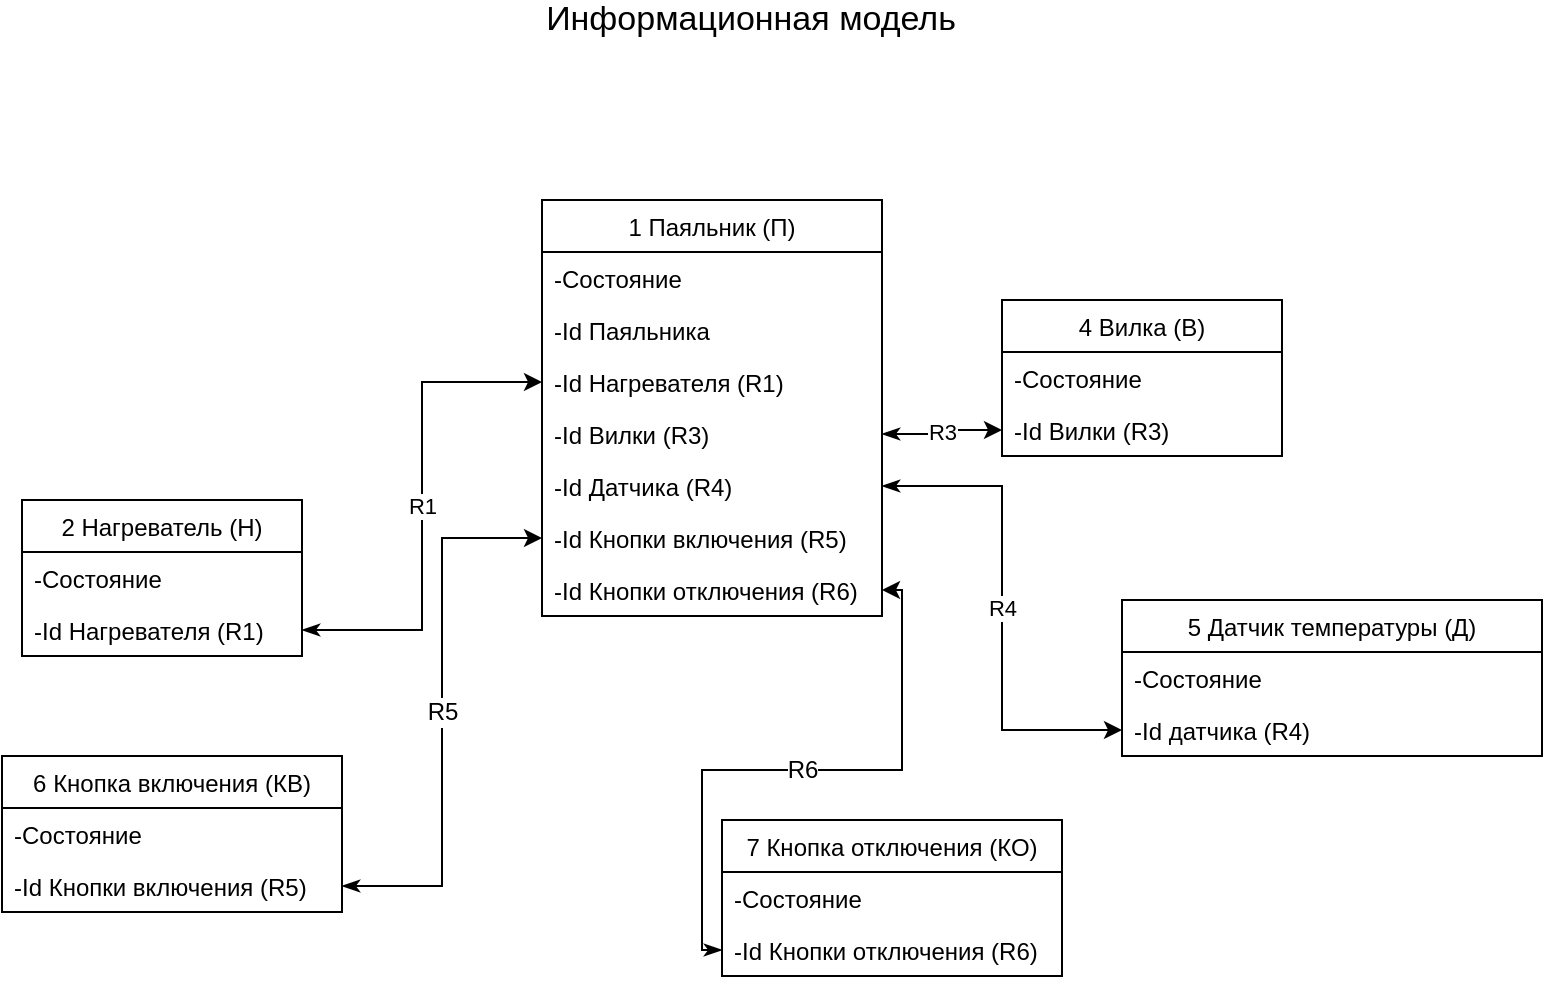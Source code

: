 <mxfile version="19.0.3" type="device" pages="5"><diagram id="H99Nh71GHj8-bg83Sctv" name="Информационная модель"><mxGraphModel dx="1182" dy="737" grid="0" gridSize="10" guides="1" tooltips="1" connect="1" arrows="1" fold="1" page="1" pageScale="1" pageWidth="827" pageHeight="1169" background="none" math="0" shadow="0"><root><mxCell id="0"/><mxCell id="1" parent="0"/><mxCell id="_KCbSw8mFpPBcCdxAtjE-1" value="&lt;font style=&quot;font-size: 17px;&quot;&gt;Информационная модель&lt;/font&gt;" style="text;html=1;align=center;verticalAlign=middle;resizable=0;points=[];autosize=1;" parent="1" vertex="1"><mxGeometry x="304" y="90" width="220" height="20" as="geometry"/></mxCell><mxCell id="_KCbSw8mFpPBcCdxAtjE-2" value="1 Паяльник (П)" style="swimlane;fontStyle=0;childLayout=stackLayout;horizontal=1;startSize=26;fillColor=none;horizontalStack=0;resizeParent=1;resizeParentMax=0;resizeLast=0;collapsible=1;marginBottom=0;" parent="1" vertex="1"><mxGeometry x="310" y="190" width="170" height="208" as="geometry"/></mxCell><mxCell id="_KCbSw8mFpPBcCdxAtjE-4" value="-Состояние" style="text;strokeColor=none;fillColor=none;align=left;verticalAlign=top;spacingLeft=4;spacingRight=4;overflow=hidden;rotatable=0;points=[[0,0.5],[1,0.5]];portConstraint=eastwest;" parent="_KCbSw8mFpPBcCdxAtjE-2" vertex="1"><mxGeometry y="26" width="170" height="26" as="geometry"/></mxCell><mxCell id="_KCbSw8mFpPBcCdxAtjE-3" value="-Id Паяльника" style="text;strokeColor=none;fillColor=none;align=left;verticalAlign=top;spacingLeft=4;spacingRight=4;overflow=hidden;rotatable=0;points=[[0,0.5],[1,0.5]];portConstraint=eastwest;" parent="_KCbSw8mFpPBcCdxAtjE-2" vertex="1"><mxGeometry y="52" width="170" height="26" as="geometry"/></mxCell><mxCell id="_KCbSw8mFpPBcCdxAtjE-11" value="-Id Нагревателя (R1)" style="text;strokeColor=none;fillColor=none;align=left;verticalAlign=top;spacingLeft=4;spacingRight=4;overflow=hidden;rotatable=0;points=[[0,0.5],[1,0.5]];portConstraint=eastwest;" parent="_KCbSw8mFpPBcCdxAtjE-2" vertex="1"><mxGeometry y="78" width="170" height="26" as="geometry"/></mxCell><mxCell id="_KCbSw8mFpPBcCdxAtjE-24" value="-Id Вилки (R3)" style="text;strokeColor=none;fillColor=none;align=left;verticalAlign=top;spacingLeft=4;spacingRight=4;overflow=hidden;rotatable=0;points=[[0,0.5],[1,0.5]];portConstraint=eastwest;" parent="_KCbSw8mFpPBcCdxAtjE-2" vertex="1"><mxGeometry y="104" width="170" height="26" as="geometry"/></mxCell><mxCell id="jX0II-F0I-l346BBiwd1-5" value="-Id Датчика (R4)" style="text;strokeColor=none;fillColor=none;align=left;verticalAlign=top;spacingLeft=4;spacingRight=4;overflow=hidden;rotatable=0;points=[[0,0.5],[1,0.5]];portConstraint=eastwest;" parent="_KCbSw8mFpPBcCdxAtjE-2" vertex="1"><mxGeometry y="130" width="170" height="26" as="geometry"/></mxCell><mxCell id="1TEgEKZyxi048ropnojr-9" value="-Id Кнопки включения (R5)" style="text;strokeColor=none;fillColor=none;align=left;verticalAlign=top;spacingLeft=4;spacingRight=4;overflow=hidden;rotatable=0;points=[[0,0.5],[1,0.5]];portConstraint=eastwest;" parent="_KCbSw8mFpPBcCdxAtjE-2" vertex="1"><mxGeometry y="156" width="170" height="26" as="geometry"/></mxCell><mxCell id="1TEgEKZyxi048ropnojr-10" value="-Id Кнопки отключения (R6)" style="text;strokeColor=none;fillColor=none;align=left;verticalAlign=top;spacingLeft=4;spacingRight=4;overflow=hidden;rotatable=0;points=[[0,0.5],[1,0.5]];portConstraint=eastwest;" parent="_KCbSw8mFpPBcCdxAtjE-2" vertex="1"><mxGeometry y="182" width="170" height="26" as="geometry"/></mxCell><mxCell id="_KCbSw8mFpPBcCdxAtjE-6" value="2 Нагреватель (Н)" style="swimlane;fontStyle=0;childLayout=stackLayout;horizontal=1;startSize=26;fillColor=none;horizontalStack=0;resizeParent=1;resizeParentMax=0;resizeLast=0;collapsible=1;marginBottom=0;" parent="1" vertex="1"><mxGeometry x="50" y="340" width="140" height="78" as="geometry"/></mxCell><mxCell id="_KCbSw8mFpPBcCdxAtjE-7" value="-Состояние" style="text;strokeColor=none;fillColor=none;align=left;verticalAlign=top;spacingLeft=4;spacingRight=4;overflow=hidden;rotatable=0;points=[[0,0.5],[1,0.5]];portConstraint=eastwest;" parent="_KCbSw8mFpPBcCdxAtjE-6" vertex="1"><mxGeometry y="26" width="140" height="26" as="geometry"/></mxCell><mxCell id="_KCbSw8mFpPBcCdxAtjE-9" value="-Id Нагревателя (R1) " style="text;strokeColor=none;fillColor=none;align=left;verticalAlign=top;spacingLeft=4;spacingRight=4;overflow=hidden;rotatable=0;points=[[0,0.5],[1,0.5]];portConstraint=eastwest;" parent="_KCbSw8mFpPBcCdxAtjE-6" vertex="1"><mxGeometry y="52" width="140" height="26" as="geometry"/></mxCell><mxCell id="_KCbSw8mFpPBcCdxAtjE-22" value="" style="endArrow=classic;html=1;rounded=0;startArrow=classicThin;startFill=1;exitX=1;exitY=0.5;exitDx=0;exitDy=0;entryX=0;entryY=0.5;entryDx=0;entryDy=0;edgeStyle=orthogonalEdgeStyle;" parent="1" source="_KCbSw8mFpPBcCdxAtjE-9" target="_KCbSw8mFpPBcCdxAtjE-11" edge="1"><mxGeometry relative="1" as="geometry"><mxPoint x="240" y="418" as="sourcePoint"/><mxPoint x="340" y="418" as="targetPoint"/></mxGeometry></mxCell><mxCell id="_KCbSw8mFpPBcCdxAtjE-23" value="R1" style="edgeLabel;resizable=0;html=1;align=center;verticalAlign=middle;" parent="_KCbSw8mFpPBcCdxAtjE-22" connectable="0" vertex="1"><mxGeometry relative="1" as="geometry"/></mxCell><mxCell id="_KCbSw8mFpPBcCdxAtjE-25" value="4 Вилка (В)" style="swimlane;fontStyle=0;childLayout=stackLayout;horizontal=1;startSize=26;fillColor=none;horizontalStack=0;resizeParent=1;resizeParentMax=0;resizeLast=0;collapsible=1;marginBottom=0;" parent="1" vertex="1"><mxGeometry x="540" y="240" width="140" height="78" as="geometry"/></mxCell><mxCell id="_KCbSw8mFpPBcCdxAtjE-27" value="-Состояние" style="text;strokeColor=none;fillColor=none;align=left;verticalAlign=top;spacingLeft=4;spacingRight=4;overflow=hidden;rotatable=0;points=[[0,0.5],[1,0.5]];portConstraint=eastwest;" parent="_KCbSw8mFpPBcCdxAtjE-25" vertex="1"><mxGeometry y="26" width="140" height="26" as="geometry"/></mxCell><mxCell id="_KCbSw8mFpPBcCdxAtjE-28" value="-Id Вилки (R3)" style="text;strokeColor=none;fillColor=none;align=left;verticalAlign=top;spacingLeft=4;spacingRight=4;overflow=hidden;rotatable=0;points=[[0,0.5],[1,0.5]];portConstraint=eastwest;" parent="_KCbSw8mFpPBcCdxAtjE-25" vertex="1"><mxGeometry y="52" width="140" height="26" as="geometry"/></mxCell><mxCell id="_KCbSw8mFpPBcCdxAtjE-29" value="" style="endArrow=classic;html=1;rounded=0;startArrow=classicThin;startFill=1;exitX=1;exitY=0.5;exitDx=0;exitDy=0;entryX=0;entryY=0.5;entryDx=0;entryDy=0;edgeStyle=orthogonalEdgeStyle;" parent="1" source="_KCbSw8mFpPBcCdxAtjE-24" target="_KCbSw8mFpPBcCdxAtjE-28" edge="1"><mxGeometry relative="1" as="geometry"><mxPoint x="420" y="360" as="sourcePoint"/><mxPoint x="520" y="360" as="targetPoint"/></mxGeometry></mxCell><mxCell id="_KCbSw8mFpPBcCdxAtjE-30" value="R3" style="edgeLabel;resizable=0;html=1;align=center;verticalAlign=middle;" parent="_KCbSw8mFpPBcCdxAtjE-29" connectable="0" vertex="1"><mxGeometry relative="1" as="geometry"/></mxCell><mxCell id="jX0II-F0I-l346BBiwd1-1" value="5 Датчик температуры (Д)" style="swimlane;fontStyle=0;childLayout=stackLayout;horizontal=1;startSize=26;fillColor=none;horizontalStack=0;resizeParent=1;resizeParentMax=0;resizeLast=0;collapsible=1;marginBottom=0;" parent="1" vertex="1"><mxGeometry x="600" y="390" width="210" height="78" as="geometry"/></mxCell><mxCell id="jX0II-F0I-l346BBiwd1-3" value="-Состояние" style="text;strokeColor=none;fillColor=none;align=left;verticalAlign=top;spacingLeft=4;spacingRight=4;overflow=hidden;rotatable=0;points=[[0,0.5],[1,0.5]];portConstraint=eastwest;" parent="jX0II-F0I-l346BBiwd1-1" vertex="1"><mxGeometry y="26" width="210" height="26" as="geometry"/></mxCell><mxCell id="jX0II-F0I-l346BBiwd1-4" value="-Id датчика (R4)" style="text;strokeColor=none;fillColor=none;align=left;verticalAlign=top;spacingLeft=4;spacingRight=4;overflow=hidden;rotatable=0;points=[[0,0.5],[1,0.5]];portConstraint=eastwest;" parent="jX0II-F0I-l346BBiwd1-1" vertex="1"><mxGeometry y="52" width="210" height="26" as="geometry"/></mxCell><mxCell id="jX0II-F0I-l346BBiwd1-6" value="" style="endArrow=classic;html=1;rounded=0;entryX=0;entryY=0.5;entryDx=0;entryDy=0;exitX=1;exitY=0.5;exitDx=0;exitDy=0;startArrow=classicThin;startFill=1;edgeStyle=orthogonalEdgeStyle;" parent="1" source="jX0II-F0I-l346BBiwd1-5" target="jX0II-F0I-l346BBiwd1-4" edge="1"><mxGeometry relative="1" as="geometry"><mxPoint x="350" y="468" as="sourcePoint"/><mxPoint x="450" y="468" as="targetPoint"/></mxGeometry></mxCell><mxCell id="jX0II-F0I-l346BBiwd1-7" value="R4" style="edgeLabel;resizable=0;html=1;align=center;verticalAlign=middle;" parent="jX0II-F0I-l346BBiwd1-6" connectable="0" vertex="1"><mxGeometry relative="1" as="geometry"/></mxCell><mxCell id="1TEgEKZyxi048ropnojr-2" value="6 Кнопка включения (КВ)" style="swimlane;fontStyle=0;childLayout=stackLayout;horizontal=1;startSize=26;fillColor=none;horizontalStack=0;resizeParent=1;resizeParentMax=0;resizeLast=0;collapsible=1;marginBottom=0;rounded=0;fontSize=12;" parent="1" vertex="1"><mxGeometry x="40" y="468" width="170" height="78" as="geometry"/></mxCell><mxCell id="1TEgEKZyxi048ropnojr-4" value="-Состояние" style="text;strokeColor=none;fillColor=none;align=left;verticalAlign=top;spacingLeft=4;spacingRight=4;overflow=hidden;rotatable=0;points=[[0,0.5],[1,0.5]];portConstraint=eastwest;rounded=0;fontSize=12;" parent="1TEgEKZyxi048ropnojr-2" vertex="1"><mxGeometry y="26" width="170" height="26" as="geometry"/></mxCell><mxCell id="1TEgEKZyxi048ropnojr-5" value="-Id Кнопки включения (R5)" style="text;strokeColor=none;fillColor=none;align=left;verticalAlign=top;spacingLeft=4;spacingRight=4;overflow=hidden;rotatable=0;points=[[0,0.5],[1,0.5]];portConstraint=eastwest;rounded=0;fontSize=12;" parent="1TEgEKZyxi048ropnojr-2" vertex="1"><mxGeometry y="52" width="170" height="26" as="geometry"/></mxCell><mxCell id="1TEgEKZyxi048ropnojr-6" value="7 Кнопка отключения (КО)" style="swimlane;fontStyle=0;childLayout=stackLayout;horizontal=1;startSize=26;fillColor=none;horizontalStack=0;resizeParent=1;resizeParentMax=0;resizeLast=0;collapsible=1;marginBottom=0;rounded=0;fontSize=12;" parent="1" vertex="1"><mxGeometry x="400" y="500" width="170" height="78" as="geometry"/></mxCell><mxCell id="1TEgEKZyxi048ropnojr-7" value="-Состояние" style="text;strokeColor=none;fillColor=none;align=left;verticalAlign=top;spacingLeft=4;spacingRight=4;overflow=hidden;rotatable=0;points=[[0,0.5],[1,0.5]];portConstraint=eastwest;rounded=0;fontSize=12;" parent="1TEgEKZyxi048ropnojr-6" vertex="1"><mxGeometry y="26" width="170" height="26" as="geometry"/></mxCell><mxCell id="1TEgEKZyxi048ropnojr-8" value="-Id Кнопки отключения (R6)" style="text;strokeColor=none;fillColor=none;align=left;verticalAlign=top;spacingLeft=4;spacingRight=4;overflow=hidden;rotatable=0;points=[[0,0.5],[1,0.5]];portConstraint=eastwest;rounded=0;fontSize=12;" parent="1TEgEKZyxi048ropnojr-6" vertex="1"><mxGeometry y="52" width="170" height="26" as="geometry"/></mxCell><mxCell id="1TEgEKZyxi048ropnojr-11" value="" style="endArrow=classic;html=1;rounded=0;fontSize=12;entryX=0;entryY=0.5;entryDx=0;entryDy=0;exitX=1;exitY=0.5;exitDx=0;exitDy=0;startArrow=classicThin;startFill=1;edgeStyle=orthogonalEdgeStyle;" parent="1" source="1TEgEKZyxi048ropnojr-5" target="1TEgEKZyxi048ropnojr-9" edge="1"><mxGeometry relative="1" as="geometry"><mxPoint x="350" y="280" as="sourcePoint"/><mxPoint x="450" y="280" as="targetPoint"/></mxGeometry></mxCell><mxCell id="1TEgEKZyxi048ropnojr-12" value="R5" style="edgeLabel;resizable=0;html=1;align=center;verticalAlign=middle;rounded=0;fontSize=12;" parent="1TEgEKZyxi048ropnojr-11" connectable="0" vertex="1"><mxGeometry relative="1" as="geometry"/></mxCell><mxCell id="1TEgEKZyxi048ropnojr-13" value="" style="endArrow=classic;html=1;rounded=0;fontSize=12;entryX=1;entryY=0.5;entryDx=0;entryDy=0;exitX=0;exitY=0.5;exitDx=0;exitDy=0;edgeStyle=orthogonalEdgeStyle;startArrow=classicThin;startFill=1;" parent="1" source="1TEgEKZyxi048ropnojr-8" target="1TEgEKZyxi048ropnojr-10" edge="1"><mxGeometry relative="1" as="geometry"><mxPoint x="280" y="538.52" as="sourcePoint"/><mxPoint x="380" y="538.52" as="targetPoint"/></mxGeometry></mxCell><mxCell id="1TEgEKZyxi048ropnojr-14" value="R6" style="edgeLabel;resizable=0;html=1;align=center;verticalAlign=middle;rounded=0;fontSize=12;" parent="1TEgEKZyxi048ropnojr-13" connectable="0" vertex="1"><mxGeometry relative="1" as="geometry"/></mxCell></root></mxGraphModel></diagram><diagram id="2OQl_a1Rhr6i-Cc5_vsv" name="Диаграмма переходов состояний"><mxGraphModel dx="-1156" dy="737" grid="0" gridSize="10" guides="1" tooltips="1" connect="1" arrows="1" fold="1" page="1" pageScale="1" pageWidth="1169" pageHeight="1654" math="0" shadow="0"><root><mxCell id="0"/><mxCell id="1" parent="0"/><mxCell id="C9ppZuzVGE25hh48ZUhz-68" value="&lt;b&gt;&lt;font style=&quot;font-size: 17px&quot;&gt;Модель переходов состояний&lt;br&gt;&lt;/font&gt;&lt;/b&gt;" style="text;html=1;align=center;verticalAlign=middle;resizable=0;points=[];autosize=1;" parent="1" vertex="1"><mxGeometry x="2557.5" y="90" width="270" height="20" as="geometry"/></mxCell><mxCell id="C9ppZuzVGE25hh48ZUhz-181" value="&lt;b&gt;&lt;font style=&quot;font-size: 16px&quot;&gt;Вилка&lt;/font&gt;&lt;/b&gt;" style="text;html=1;align=center;verticalAlign=middle;resizable=0;points=[];autosize=1;" parent="1" vertex="1"><mxGeometry x="3012.5" y="1138" width="60" height="20" as="geometry"/></mxCell><mxCell id="C9ppZuzVGE25hh48ZUhz-182" value="&lt;div align=&quot;left&quot;&gt;В1: Вставили в розетку&amp;nbsp;&amp;nbsp;&amp;nbsp;&amp;nbsp; &lt;br&gt;&lt;/div&gt;&lt;div align=&quot;left&quot;&gt;В2: Вытащили из розетки&lt;br&gt;&lt;/div&gt;" style="text;align=left;verticalAlign=middle;resizable=0;points=[];autosize=1;labelBackgroundColor=none;horizontal=1;html=1;" parent="1" vertex="1"><mxGeometry x="2962.5" y="1178" width="160" height="30" as="geometry"/></mxCell><mxCell id="C9ppZuzVGE25hh48ZUhz-183" style="edgeStyle=orthogonalEdgeStyle;rounded=0;orthogonalLoop=1;jettySize=auto;html=1;exitX=1;exitY=0.25;exitDx=0;exitDy=0;entryX=0;entryY=0.25;entryDx=0;entryDy=0;" parent="1" source="C9ppZuzVGE25hh48ZUhz-184" target="C9ppZuzVGE25hh48ZUhz-186" edge="1"><mxGeometry relative="1" as="geometry"/></mxCell><mxCell id="C9ppZuzVGE25hh48ZUhz-184" value="1: Не в розетке" style="rounded=0;whiteSpace=wrap;html=1;labelBackgroundColor=#ffffff;" parent="1" vertex="1"><mxGeometry x="2440" y="1168" width="160" height="40" as="geometry"/></mxCell><mxCell id="C9ppZuzVGE25hh48ZUhz-185" style="edgeStyle=orthogonalEdgeStyle;rounded=0;orthogonalLoop=1;jettySize=auto;html=1;exitX=0;exitY=0.75;exitDx=0;exitDy=0;entryX=1;entryY=0.75;entryDx=0;entryDy=0;" parent="1" source="C9ppZuzVGE25hh48ZUhz-186" target="C9ppZuzVGE25hh48ZUhz-184" edge="1"><mxGeometry relative="1" as="geometry"/></mxCell><mxCell id="C9ppZuzVGE25hh48ZUhz-186" value="2: В розетке" style="rounded=0;whiteSpace=wrap;html=1;labelBackgroundColor=#ffffff;" parent="1" vertex="1"><mxGeometry x="2760" y="1168" width="160" height="40" as="geometry"/></mxCell><mxCell id="C9ppZuzVGE25hh48ZUhz-187" value="" style="endArrow=classic;html=1;entryX=0.5;entryY=0;entryDx=0;entryDy=0;" parent="1" target="C9ppZuzVGE25hh48ZUhz-184" edge="1"><mxGeometry width="50" height="50" relative="1" as="geometry"><mxPoint x="2520" y="1120" as="sourcePoint"/><mxPoint x="2640" y="860" as="targetPoint"/></mxGeometry></mxCell><mxCell id="C9ppZuzVGE25hh48ZUhz-188" value="В1" style="text;html=1;align=center;verticalAlign=middle;resizable=0;points=[];autosize=1;labelBackgroundColor=#ffffff;" parent="1" vertex="1"><mxGeometry x="2665" y="1168" width="30" height="20" as="geometry"/></mxCell><mxCell id="C9ppZuzVGE25hh48ZUhz-189" value="В2" style="text;html=1;align=center;verticalAlign=middle;resizable=0;points=[];autosize=1;labelBackgroundColor=#ffffff;" parent="1" vertex="1"><mxGeometry x="2665" y="1188" width="30" height="20" as="geometry"/></mxCell><mxCell id="C9ppZuzVGE25hh48ZUhz-203" value="&lt;b&gt;&lt;font style=&quot;font-size: 16px&quot;&gt;Нагреватель&lt;/font&gt;&lt;/b&gt;" style="text;html=1;align=center;verticalAlign=middle;resizable=0;points=[];autosize=1;" parent="1" vertex="1"><mxGeometry x="2992.5" y="921" width="120" height="20" as="geometry"/></mxCell><mxCell id="C9ppZuzVGE25hh48ZUhz-204" value="&lt;div align=&quot;left&quot;&gt;Н1: Нажали кнопку включения&amp;nbsp; &amp;nbsp; &amp;nbsp; &amp;nbsp;&amp;nbsp;&lt;/div&gt;&lt;div align=&quot;left&quot;&gt;Н2: Нажали кнопку отключения&lt;/div&gt;&lt;div align=&quot;left&quot;&gt;Н3: Датчик достиг рабочей температуры&lt;/div&gt;&lt;div align=&quot;left&quot;&gt;Н4: Вынули вилку&lt;/div&gt;" style="text;align=left;verticalAlign=middle;resizable=0;points=[];autosize=1;labelBackgroundColor=none;horizontal=1;html=1;" parent="1" vertex="1"><mxGeometry x="2966.25" y="946" width="240" height="60" as="geometry"/></mxCell><mxCell id="C9ppZuzVGE25hh48ZUhz-206" value="1: Выключен" style="rounded=0;whiteSpace=wrap;html=1;labelBackgroundColor=#ffffff;" parent="1" vertex="1"><mxGeometry x="2450" y="978" width="140" height="39" as="geometry"/></mxCell><mxCell id="C9ppZuzVGE25hh48ZUhz-208" value="2: Включён на нагрев" style="rounded=0;whiteSpace=wrap;html=1;labelBackgroundColor=#ffffff;" parent="1" vertex="1"><mxGeometry x="2770" y="930" width="130" height="39" as="geometry"/></mxCell><mxCell id="C9ppZuzVGE25hh48ZUhz-209" value="" style="endArrow=classic;html=1;entryX=0.5;entryY=0;entryDx=0;entryDy=0;" parent="1" target="C9ppZuzVGE25hh48ZUhz-206" edge="1"><mxGeometry width="50" height="50" relative="1" as="geometry"><mxPoint x="2520" y="920" as="sourcePoint"/><mxPoint x="2750" y="890" as="targetPoint"/></mxGeometry></mxCell><mxCell id="vwjhbwYY8KzUHUf9ye4c-14" value="1: Комнатная температура" style="rounded=0;whiteSpace=wrap;html=1;labelBackgroundColor=#ffffff;" parent="1" vertex="1"><mxGeometry x="2392.5" y="742" width="160" height="40" as="geometry"/></mxCell><mxCell id="vwjhbwYY8KzUHUf9ye4c-16" value="2: Рабочая температура" style="rounded=0;whiteSpace=wrap;html=1;labelBackgroundColor=#ffffff;" parent="1" vertex="1"><mxGeometry x="2799" y="735" width="160" height="40" as="geometry"/></mxCell><mxCell id="vwjhbwYY8KzUHUf9ye4c-17" value="" style="endArrow=classic;html=1;entryX=0.5;entryY=0;entryDx=0;entryDy=0;" parent="1" target="vwjhbwYY8KzUHUf9ye4c-14" edge="1"><mxGeometry width="50" height="50" relative="1" as="geometry"><mxPoint x="2472.5" y="701.0" as="sourcePoint"/><mxPoint x="2692.5" y="681" as="targetPoint"/></mxGeometry></mxCell><mxCell id="kwg7sjToy1bnSzTgdbYK-1" value="&lt;b&gt;&lt;font style=&quot;font-size: 16px&quot;&gt;Датчик&lt;/font&gt;&lt;/b&gt;" style="text;html=1;align=center;verticalAlign=middle;resizable=0;points=[];autosize=1;" parent="1" vertex="1"><mxGeometry x="3022.5" y="681" width="70" height="20" as="geometry"/></mxCell><mxCell id="kwg7sjToy1bnSzTgdbYK-2" value="&lt;div align=&quot;left&quot;&gt;&lt;span style=&quot;background-color: initial;&quot;&gt;Д1 Жало достигло рабочей температуры в 300 градусов&lt;/span&gt;&lt;/div&gt;&lt;div align=&quot;left&quot;&gt;&lt;span style=&quot;background-color: initial;&quot;&gt;Д2 Жало достигло температуры &amp;lt;30 градусов&lt;/span&gt;&lt;br&gt;&lt;/div&gt;&lt;div align=&quot;left&quot;&gt;Д3 Нагреватель включен на нагрев&lt;/div&gt;&lt;div align=&quot;left&quot;&gt;Д4 Нагреватель отключен&lt;/div&gt;" style="text;align=left;verticalAlign=middle;resizable=0;points=[];autosize=1;labelBackgroundColor=none;horizontal=1;html=1;" parent="1" vertex="1"><mxGeometry x="2966.25" y="701" width="325" height="60" as="geometry"/></mxCell><mxCell id="LZEFxl2fG2nW8LbElUAs-1" value="&lt;font style=&quot;font-size: 18px&quot;&gt;&lt;b&gt;Паяльник&lt;/b&gt;&lt;/font&gt;" style="text;html=1;align=center;verticalAlign=middle;resizable=0;points=[];autosize=1;strokeColor=none;" parent="1" vertex="1"><mxGeometry x="2950" y="200" width="100" height="20" as="geometry"/></mxCell><mxCell id="LZEFxl2fG2nW8LbElUAs-2" value="&lt;font style=&quot;font-size: 12px;&quot;&gt;1. Холодный&lt;/font&gt;" style="rounded=0;whiteSpace=wrap;html=1;" parent="1" vertex="1"><mxGeometry x="2592.5" y="330" width="200" height="30" as="geometry"/></mxCell><mxCell id="LZEFxl2fG2nW8LbElUAs-3" value="&lt;font style=&quot;font-size: 18px&quot;&gt;4. Остывает&lt;/font&gt;" style="rounded=0;whiteSpace=wrap;html=1;" parent="1" vertex="1"><mxGeometry x="2392.5" y="440" width="200" height="50" as="geometry"/></mxCell><mxCell id="LZEFxl2fG2nW8LbElUAs-4" value="&lt;span style=&quot;font-size: 18px&quot;&gt;2. Нагревается&lt;/span&gt;" style="rounded=0;whiteSpace=wrap;html=1;" parent="1" vertex="1"><mxGeometry x="2792.5" y="440" width="200" height="50" as="geometry"/></mxCell><mxCell id="LZEFxl2fG2nW8LbElUAs-5" value="&lt;font style=&quot;font-size: 18px&quot;&gt;3. Нагретый&lt;/font&gt;" style="rounded=0;whiteSpace=wrap;html=1;" parent="1" vertex="1"><mxGeometry x="2592.5" y="550" width="200" height="50" as="geometry"/></mxCell><mxCell id="LZEFxl2fG2nW8LbElUAs-25" value="П1: нагрев включен&lt;br&gt;П2: нагрев отключен&lt;br&gt;П3: на датчике достигнута рабочая температура&lt;br&gt;П4: достигнута комнатная температура" style="text;html=1;strokeColor=none;fillColor=none;align=left;verticalAlign=middle;whiteSpace=wrap;rounded=0;" parent="1" vertex="1"><mxGeometry x="2911" y="230" width="350.5" height="80" as="geometry"/></mxCell><mxCell id="LZEFxl2fG2nW8LbElUAs-26" value="" style="endArrow=classic;html=1;rounded=0;exitX=1;exitY=0.5;exitDx=0;exitDy=0;entryX=0.5;entryY=0;entryDx=0;entryDy=0;" parent="1" source="LZEFxl2fG2nW8LbElUAs-2" target="LZEFxl2fG2nW8LbElUAs-4" edge="1"><mxGeometry relative="1" as="geometry"><mxPoint x="2837.5" y="550" as="sourcePoint"/><mxPoint x="2937.5" y="550" as="targetPoint"/></mxGeometry></mxCell><mxCell id="LZEFxl2fG2nW8LbElUAs-27" value="П1" style="edgeLabel;resizable=0;html=1;align=center;verticalAlign=middle;rounded=0;" parent="LZEFxl2fG2nW8LbElUAs-26" connectable="0" vertex="1"><mxGeometry relative="1" as="geometry"/></mxCell><mxCell id="LZEFxl2fG2nW8LbElUAs-31" value="" style="endArrow=classic;html=1;rounded=0;exitX=0;exitY=0.5;exitDx=0;exitDy=0;entryX=0.5;entryY=1;entryDx=0;entryDy=0;" parent="1" source="LZEFxl2fG2nW8LbElUAs-5" target="LZEFxl2fG2nW8LbElUAs-3" edge="1"><mxGeometry relative="1" as="geometry"><mxPoint x="2837.5" y="550" as="sourcePoint"/><mxPoint x="2937.5" y="550" as="targetPoint"/></mxGeometry></mxCell><mxCell id="LZEFxl2fG2nW8LbElUAs-32" value="П2" style="edgeLabel;resizable=0;html=1;align=center;verticalAlign=middle;rounded=0;" parent="LZEFxl2fG2nW8LbElUAs-31" connectable="0" vertex="1"><mxGeometry relative="1" as="geometry"/></mxCell><mxCell id="LZEFxl2fG2nW8LbElUAs-38" value="" style="endArrow=classic;html=1;rounded=0;exitX=0.5;exitY=1;exitDx=0;exitDy=0;entryX=1;entryY=0.5;entryDx=0;entryDy=0;" parent="1" source="LZEFxl2fG2nW8LbElUAs-4" target="LZEFxl2fG2nW8LbElUAs-5" edge="1"><mxGeometry relative="1" as="geometry"><mxPoint x="2827.5" y="570" as="sourcePoint"/><mxPoint x="2927.5" y="570" as="targetPoint"/></mxGeometry></mxCell><mxCell id="LZEFxl2fG2nW8LbElUAs-39" value="П3" style="edgeLabel;resizable=0;html=1;align=center;verticalAlign=middle;rounded=0;" parent="LZEFxl2fG2nW8LbElUAs-38" connectable="0" vertex="1"><mxGeometry relative="1" as="geometry"/></mxCell><mxCell id="LZEFxl2fG2nW8LbElUAs-40" value="" style="endArrow=classic;html=1;rounded=0;exitX=0.5;exitY=0;exitDx=0;exitDy=0;entryX=0;entryY=0.5;entryDx=0;entryDy=0;" parent="1" source="LZEFxl2fG2nW8LbElUAs-3" target="LZEFxl2fG2nW8LbElUAs-2" edge="1"><mxGeometry relative="1" as="geometry"><mxPoint x="2617.5" y="450" as="sourcePoint"/><mxPoint x="2717.5" y="450" as="targetPoint"/></mxGeometry></mxCell><mxCell id="LZEFxl2fG2nW8LbElUAs-41" value="П4" style="edgeLabel;resizable=0;html=1;align=center;verticalAlign=middle;rounded=0;" parent="LZEFxl2fG2nW8LbElUAs-40" connectable="0" vertex="1"><mxGeometry relative="1" as="geometry"/></mxCell><mxCell id="LZEFxl2fG2nW8LbElUAs-50" value="" style="endArrow=classic;html=1;rounded=0;exitX=1;exitY=0.25;exitDx=0;exitDy=0;entryX=0;entryY=0.25;entryDx=0;entryDy=0;" parent="1" source="LZEFxl2fG2nW8LbElUAs-3" target="LZEFxl2fG2nW8LbElUAs-4" edge="1"><mxGeometry relative="1" as="geometry"><mxPoint x="2827.5" y="560" as="sourcePoint"/><mxPoint x="2927.5" y="560" as="targetPoint"/><Array as="points"/></mxGeometry></mxCell><mxCell id="LZEFxl2fG2nW8LbElUAs-51" value="П1" style="edgeLabel;resizable=0;html=1;align=center;verticalAlign=middle;rounded=0;" parent="LZEFxl2fG2nW8LbElUAs-50" connectable="0" vertex="1"><mxGeometry relative="1" as="geometry"/></mxCell><mxCell id="LZEFxl2fG2nW8LbElUAs-52" value="" style="endArrow=classic;html=1;rounded=0;exitX=0;exitY=0.75;exitDx=0;exitDy=0;entryX=1;entryY=0.75;entryDx=0;entryDy=0;" parent="1" source="LZEFxl2fG2nW8LbElUAs-4" target="LZEFxl2fG2nW8LbElUAs-3" edge="1"><mxGeometry relative="1" as="geometry"><mxPoint x="2827.5" y="550" as="sourcePoint"/><mxPoint x="2927.5" y="550" as="targetPoint"/></mxGeometry></mxCell><mxCell id="LZEFxl2fG2nW8LbElUAs-53" value="П2" style="edgeLabel;resizable=0;html=1;align=center;verticalAlign=middle;rounded=0;" parent="LZEFxl2fG2nW8LbElUAs-52" connectable="0" vertex="1"><mxGeometry relative="1" as="geometry"/></mxCell><mxCell id="LZEFxl2fG2nW8LbElUAs-74" value="" style="endArrow=classic;html=1;rounded=0;fontSize=12;entryX=0.5;entryY=0;entryDx=0;entryDy=0;" parent="1" target="LZEFxl2fG2nW8LbElUAs-2" edge="1"><mxGeometry width="50" height="50" relative="1" as="geometry"><mxPoint x="2692.5" y="230" as="sourcePoint"/><mxPoint x="2892.5" y="430" as="targetPoint"/></mxGeometry></mxCell><mxCell id="esd-bn-K9NznjwfXtDSz-3" value="&lt;b&gt;&lt;font style=&quot;font-size: 16px&quot;&gt;Кнопка включения&lt;/font&gt;&lt;/b&gt;" style="text;html=1;align=center;verticalAlign=middle;resizable=0;points=[];autosize=1;" parent="1" vertex="1"><mxGeometry x="2966.25" y="1238" width="160" height="20" as="geometry"/></mxCell><mxCell id="esd-bn-K9NznjwfXtDSz-4" value="&lt;div align=&quot;left&quot;&gt;КВ1: Нажали на кнопку&amp;nbsp; &amp;nbsp;&lt;br&gt;&lt;/div&gt;&lt;div align=&quot;left&quot;&gt;КВ2: Отпустили кнопку&lt;br&gt;&lt;/div&gt;" style="text;align=left;verticalAlign=middle;resizable=0;points=[];autosize=1;labelBackgroundColor=none;horizontal=1;html=1;" parent="1" vertex="1"><mxGeometry x="2966.25" y="1278" width="150" height="30" as="geometry"/></mxCell><mxCell id="esd-bn-K9NznjwfXtDSz-5" style="edgeStyle=orthogonalEdgeStyle;rounded=0;orthogonalLoop=1;jettySize=auto;html=1;exitX=1;exitY=0.25;exitDx=0;exitDy=0;entryX=0;entryY=0.25;entryDx=0;entryDy=0;" parent="1" source="esd-bn-K9NznjwfXtDSz-6" target="esd-bn-K9NznjwfXtDSz-8" edge="1"><mxGeometry relative="1" as="geometry"/></mxCell><mxCell id="esd-bn-K9NznjwfXtDSz-6" value="1: Не нажата" style="rounded=0;whiteSpace=wrap;html=1;labelBackgroundColor=#ffffff;" parent="1" vertex="1"><mxGeometry x="2443.75" y="1268" width="160" height="40" as="geometry"/></mxCell><mxCell id="esd-bn-K9NznjwfXtDSz-7" style="edgeStyle=orthogonalEdgeStyle;rounded=0;orthogonalLoop=1;jettySize=auto;html=1;exitX=0;exitY=0.75;exitDx=0;exitDy=0;entryX=1;entryY=0.75;entryDx=0;entryDy=0;" parent="1" source="esd-bn-K9NznjwfXtDSz-8" target="esd-bn-K9NznjwfXtDSz-6" edge="1"><mxGeometry relative="1" as="geometry"/></mxCell><mxCell id="esd-bn-K9NznjwfXtDSz-8" value="2: Нажата" style="rounded=0;whiteSpace=wrap;html=1;labelBackgroundColor=#ffffff;" parent="1" vertex="1"><mxGeometry x="2763.75" y="1268" width="160" height="40" as="geometry"/></mxCell><mxCell id="esd-bn-K9NznjwfXtDSz-9" value="" style="endArrow=classic;html=1;entryX=0.5;entryY=0;entryDx=0;entryDy=0;" parent="1" target="esd-bn-K9NznjwfXtDSz-6" edge="1"><mxGeometry width="50" height="50" relative="1" as="geometry"><mxPoint x="2523.75" y="1227.0" as="sourcePoint"/><mxPoint x="2743.75" y="1207" as="targetPoint"/></mxGeometry></mxCell><mxCell id="esd-bn-K9NznjwfXtDSz-10" value="КВ1" style="text;html=1;align=center;verticalAlign=middle;resizable=0;points=[];autosize=1;labelBackgroundColor=#ffffff;" parent="1" vertex="1"><mxGeometry x="2663.75" y="1268" width="40" height="20" as="geometry"/></mxCell><mxCell id="esd-bn-K9NznjwfXtDSz-11" value="КВ2" style="text;html=1;align=center;verticalAlign=middle;resizable=0;points=[];autosize=1;labelBackgroundColor=#ffffff;" parent="1" vertex="1"><mxGeometry x="2663.75" y="1288" width="40" height="20" as="geometry"/></mxCell><mxCell id="SLWr6ED6bOP8656jKdAM-1" value="&lt;b&gt;&lt;font style=&quot;font-size: 16px&quot;&gt;Кнопка отключения&lt;/font&gt;&lt;/b&gt;" style="text;html=1;align=center;verticalAlign=middle;resizable=0;points=[];autosize=1;" parent="1" vertex="1"><mxGeometry x="2961.25" y="1348" width="170" height="20" as="geometry"/></mxCell><mxCell id="SLWr6ED6bOP8656jKdAM-2" value="&lt;div align=&quot;left&quot;&gt;КО1: Нажали на кнопку&amp;nbsp; &amp;nbsp;&lt;br&gt;&lt;/div&gt;&lt;div align=&quot;left&quot;&gt;КО2: Отпустили кнопку&lt;br&gt;&lt;/div&gt;" style="text;align=left;verticalAlign=middle;resizable=0;points=[];autosize=1;labelBackgroundColor=none;horizontal=1;html=1;" parent="1" vertex="1"><mxGeometry x="2966.25" y="1388" width="160" height="30" as="geometry"/></mxCell><mxCell id="SLWr6ED6bOP8656jKdAM-3" style="edgeStyle=orthogonalEdgeStyle;rounded=0;orthogonalLoop=1;jettySize=auto;html=1;exitX=1;exitY=0.25;exitDx=0;exitDy=0;entryX=0;entryY=0.25;entryDx=0;entryDy=0;" parent="1" source="SLWr6ED6bOP8656jKdAM-4" target="SLWr6ED6bOP8656jKdAM-6" edge="1"><mxGeometry relative="1" as="geometry"/></mxCell><mxCell id="SLWr6ED6bOP8656jKdAM-4" value="1: Не нажата" style="rounded=0;whiteSpace=wrap;html=1;labelBackgroundColor=#ffffff;" parent="1" vertex="1"><mxGeometry x="2443.75" y="1378" width="160" height="40" as="geometry"/></mxCell><mxCell id="SLWr6ED6bOP8656jKdAM-5" style="edgeStyle=orthogonalEdgeStyle;rounded=0;orthogonalLoop=1;jettySize=auto;html=1;exitX=0;exitY=0.75;exitDx=0;exitDy=0;entryX=1;entryY=0.75;entryDx=0;entryDy=0;" parent="1" source="SLWr6ED6bOP8656jKdAM-6" target="SLWr6ED6bOP8656jKdAM-4" edge="1"><mxGeometry relative="1" as="geometry"/></mxCell><mxCell id="SLWr6ED6bOP8656jKdAM-6" value="2: Нажата" style="rounded=0;whiteSpace=wrap;html=1;labelBackgroundColor=#ffffff;" parent="1" vertex="1"><mxGeometry x="2763.75" y="1378" width="160" height="40" as="geometry"/></mxCell><mxCell id="SLWr6ED6bOP8656jKdAM-7" value="" style="endArrow=classic;html=1;entryX=0.5;entryY=0;entryDx=0;entryDy=0;" parent="1" target="SLWr6ED6bOP8656jKdAM-4" edge="1"><mxGeometry width="50" height="50" relative="1" as="geometry"><mxPoint x="2523.75" y="1337.0" as="sourcePoint"/><mxPoint x="2743.75" y="1317" as="targetPoint"/></mxGeometry></mxCell><mxCell id="SLWr6ED6bOP8656jKdAM-8" value="КО1" style="text;html=1;align=center;verticalAlign=middle;resizable=0;points=[];autosize=1;labelBackgroundColor=#ffffff;" parent="1" vertex="1"><mxGeometry x="2663.75" y="1378" width="40" height="20" as="geometry"/></mxCell><mxCell id="SLWr6ED6bOP8656jKdAM-9" value="КО2" style="text;html=1;align=center;verticalAlign=middle;resizable=0;points=[];autosize=1;labelBackgroundColor=#ffffff;" parent="1" vertex="1"><mxGeometry x="2663.75" y="1398" width="40" height="20" as="geometry"/></mxCell><mxCell id="SLWr6ED6bOP8656jKdAM-24" value="" style="endArrow=classic;html=1;rounded=0;fontSize=12;exitX=0;exitY=0.5;exitDx=0;exitDy=0;entryX=1;entryY=1;entryDx=0;entryDy=0;" parent="1" source="kLscX2uIvYU6T4roGUew-2" target="C9ppZuzVGE25hh48ZUhz-206" edge="1"><mxGeometry relative="1" as="geometry"><mxPoint x="2835.62" y="760" as="sourcePoint"/><mxPoint x="2935.62" y="760" as="targetPoint"/></mxGeometry></mxCell><mxCell id="SLWr6ED6bOP8656jKdAM-25" value="Н2" style="edgeLabel;resizable=0;html=1;align=center;verticalAlign=middle;rounded=0;fontSize=12;" parent="SLWr6ED6bOP8656jKdAM-24" connectable="0" vertex="1"><mxGeometry relative="1" as="geometry"/></mxCell><mxCell id="SLWr6ED6bOP8656jKdAM-26" value="" style="endArrow=classic;html=1;rounded=0;fontSize=12;exitX=1;exitY=0;exitDx=0;exitDy=0;entryX=0;entryY=0.5;entryDx=0;entryDy=0;" parent="1" source="C9ppZuzVGE25hh48ZUhz-206" target="C9ppZuzVGE25hh48ZUhz-208" edge="1"><mxGeometry relative="1" as="geometry"><mxPoint x="2835.62" y="760" as="sourcePoint"/><mxPoint x="2935.62" y="760" as="targetPoint"/></mxGeometry></mxCell><mxCell id="SLWr6ED6bOP8656jKdAM-27" value="Н1" style="edgeLabel;resizable=0;html=1;align=center;verticalAlign=middle;rounded=0;fontSize=12;" parent="SLWr6ED6bOP8656jKdAM-26" connectable="0" vertex="1"><mxGeometry relative="1" as="geometry"/></mxCell><mxCell id="kLscX2uIvYU6T4roGUew-1" value="3: Температура повышается&amp;nbsp;" style="rounded=0;whiteSpace=wrap;html=1;labelBackgroundColor=#ffffff;" parent="1" vertex="1"><mxGeometry x="2590" y="681" width="160" height="40" as="geometry"/></mxCell><mxCell id="kLscX2uIvYU6T4roGUew-2" value="3: Включен на поддержание" style="rounded=0;whiteSpace=wrap;html=1;labelBackgroundColor=#ffffff;" parent="1" vertex="1"><mxGeometry x="2765" y="1010" width="140" height="39" as="geometry"/></mxCell><mxCell id="kLscX2uIvYU6T4roGUew-3" value="" style="endArrow=classic;html=1;rounded=0;fontSize=12;exitX=0.5;exitY=1;exitDx=0;exitDy=0;entryX=0.5;entryY=0;entryDx=0;entryDy=0;" parent="1" source="C9ppZuzVGE25hh48ZUhz-208" target="kLscX2uIvYU6T4roGUew-2" edge="1"><mxGeometry relative="1" as="geometry"><mxPoint x="2740" y="1060" as="sourcePoint"/><mxPoint x="2840" y="1060" as="targetPoint"/></mxGeometry></mxCell><mxCell id="kLscX2uIvYU6T4roGUew-4" value="Н3" style="edgeLabel;resizable=0;html=1;align=center;verticalAlign=middle;rounded=0;fontSize=12;" parent="kLscX2uIvYU6T4roGUew-3" connectable="0" vertex="1"><mxGeometry relative="1" as="geometry"/></mxCell><mxCell id="kLscX2uIvYU6T4roGUew-5" value="" style="endArrow=classic;html=1;rounded=0;fontSize=12;exitX=1;exitY=0;exitDx=0;exitDy=0;entryX=0;entryY=0.75;entryDx=0;entryDy=0;" parent="1" source="vwjhbwYY8KzUHUf9ye4c-14" target="kLscX2uIvYU6T4roGUew-1" edge="1"><mxGeometry relative="1" as="geometry"><mxPoint x="2732.5" y="951" as="sourcePoint"/><mxPoint x="2592.5" y="701" as="targetPoint"/></mxGeometry></mxCell><mxCell id="kLscX2uIvYU6T4roGUew-6" value="Д3" style="edgeLabel;resizable=0;html=1;align=center;verticalAlign=middle;rounded=0;fontSize=12;" parent="kLscX2uIvYU6T4roGUew-5" connectable="0" vertex="1"><mxGeometry relative="1" as="geometry"/></mxCell><mxCell id="kLscX2uIvYU6T4roGUew-7" value="" style="endArrow=classic;html=1;rounded=0;fontSize=12;exitX=1;exitY=0.75;exitDx=0;exitDy=0;entryX=0;entryY=0;entryDx=0;entryDy=0;" parent="1" source="kLscX2uIvYU6T4roGUew-1" target="vwjhbwYY8KzUHUf9ye4c-16" edge="1"><mxGeometry relative="1" as="geometry"><mxPoint x="2752.5" y="701" as="sourcePoint"/><mxPoint x="2832.5" y="951" as="targetPoint"/></mxGeometry></mxCell><mxCell id="kLscX2uIvYU6T4roGUew-8" value="Д1" style="edgeLabel;resizable=0;html=1;align=center;verticalAlign=middle;rounded=0;fontSize=12;" parent="kLscX2uIvYU6T4roGUew-7" connectable="0" vertex="1"><mxGeometry relative="1" as="geometry"/></mxCell><mxCell id="kLscX2uIvYU6T4roGUew-10" value="4: Температура понижается&amp;nbsp;" style="rounded=0;whiteSpace=wrap;html=1;labelBackgroundColor=#ffffff;" parent="1" vertex="1"><mxGeometry x="2597.5" y="782" width="160" height="40" as="geometry"/></mxCell><mxCell id="kLscX2uIvYU6T4roGUew-11" value="" style="endArrow=classic;html=1;rounded=0;fontSize=12;exitX=0;exitY=0.5;exitDx=0;exitDy=0;entryX=1;entryY=1;entryDx=0;entryDy=0;" parent="1" source="kLscX2uIvYU6T4roGUew-10" target="vwjhbwYY8KzUHUf9ye4c-14" edge="1"><mxGeometry relative="1" as="geometry"><mxPoint x="2732.5" y="951" as="sourcePoint"/><mxPoint x="2832.5" y="951" as="targetPoint"/></mxGeometry></mxCell><mxCell id="kLscX2uIvYU6T4roGUew-12" value="Д2" style="edgeLabel;resizable=0;html=1;align=center;verticalAlign=middle;rounded=0;fontSize=12;" parent="kLscX2uIvYU6T4roGUew-11" connectable="0" vertex="1"><mxGeometry relative="1" as="geometry"/></mxCell><mxCell id="kLscX2uIvYU6T4roGUew-13" value="" style="endArrow=classic;html=1;rounded=0;fontSize=12;exitX=0;exitY=1;exitDx=0;exitDy=0;entryX=1;entryY=0.5;entryDx=0;entryDy=0;" parent="1" source="vwjhbwYY8KzUHUf9ye4c-16" target="kLscX2uIvYU6T4roGUew-10" edge="1"><mxGeometry relative="1" as="geometry"><mxPoint x="2732.5" y="951" as="sourcePoint"/><mxPoint x="2832.5" y="951" as="targetPoint"/></mxGeometry></mxCell><mxCell id="kLscX2uIvYU6T4roGUew-14" value="Д4" style="edgeLabel;resizable=0;html=1;align=center;verticalAlign=middle;rounded=0;fontSize=12;" parent="kLscX2uIvYU6T4roGUew-13" connectable="0" vertex="1"><mxGeometry relative="1" as="geometry"/></mxCell><mxCell id="3V5m8OpCbk1Z-fVfQIIr-1" value="" style="endArrow=classic;html=1;rounded=0;fontSize=12;elbow=vertical;exitX=0;exitY=0;exitDx=0;exitDy=0;entryX=1;entryY=0.5;entryDx=0;entryDy=0;" parent="1" source="kLscX2uIvYU6T4roGUew-2" target="C9ppZuzVGE25hh48ZUhz-206" edge="1"><mxGeometry relative="1" as="geometry"><mxPoint x="2770" y="1150" as="sourcePoint"/><mxPoint x="2870" y="1150" as="targetPoint"/></mxGeometry></mxCell><mxCell id="3V5m8OpCbk1Z-fVfQIIr-2" value="Н4" style="edgeLabel;resizable=0;html=1;align=center;verticalAlign=middle;rounded=0;fontSize=12;" parent="3V5m8OpCbk1Z-fVfQIIr-1" connectable="0" vertex="1"><mxGeometry relative="1" as="geometry"/></mxCell><mxCell id="3V5m8OpCbk1Z-fVfQIIr-3" value="" style="endArrow=classic;html=1;rounded=0;fontSize=12;elbow=vertical;exitX=0;exitY=1;exitDx=0;exitDy=0;entryX=1;entryY=0.5;entryDx=0;entryDy=0;" parent="1" source="C9ppZuzVGE25hh48ZUhz-208" target="C9ppZuzVGE25hh48ZUhz-206" edge="1"><mxGeometry relative="1" as="geometry"><mxPoint x="2770" y="1150" as="sourcePoint"/><mxPoint x="2870" y="1150" as="targetPoint"/></mxGeometry></mxCell><mxCell id="3V5m8OpCbk1Z-fVfQIIr-4" value="Н4" style="edgeLabel;resizable=0;html=1;align=center;verticalAlign=middle;rounded=0;fontSize=12;" parent="3V5m8OpCbk1Z-fVfQIIr-3" connectable="0" vertex="1"><mxGeometry relative="1" as="geometry"/></mxCell><mxCell id="RGUcmYPpSStnxsSGxOWW-1" value="&lt;table border=&quot;1&quot; width=&quot;100%&quot; height=&quot;100%&quot; style=&quot;width:100%;height:100%;border-collapse:collapse;&quot;&gt;&lt;tbody&gt;&lt;tr&gt;&lt;td align=&quot;center&quot;&gt;№&lt;/td&gt;&lt;td align=&quot;center&quot;&gt;Н1&lt;/td&gt;&lt;td align=&quot;center&quot;&gt;Н2&lt;/td&gt;&lt;td style=&quot;text-align: center;&quot;&gt;Н3&lt;/td&gt;&lt;td style=&quot;text-align: center;&quot;&gt;Н4&lt;/td&gt;&lt;/tr&gt;&lt;tr&gt;&lt;td align=&quot;center&quot;&gt;1&lt;/td&gt;&lt;td align=&quot;center&quot;&gt;2&lt;/td&gt;&lt;td align=&quot;center&quot;&gt;-&lt;/td&gt;&lt;td style=&quot;text-align: center;&quot;&gt;-&lt;/td&gt;&lt;td style=&quot;text-align: center;&quot;&gt;-&lt;/td&gt;&lt;/tr&gt;&lt;tr&gt;&lt;td align=&quot;center&quot;&gt;2&lt;/td&gt;&lt;td align=&quot;center&quot;&gt;-&lt;/td&gt;&lt;td align=&quot;center&quot;&gt;-&lt;/td&gt;&lt;td style=&quot;text-align: center;&quot;&gt;3&lt;/td&gt;&lt;td style=&quot;text-align: center;&quot;&gt;1&lt;/td&gt;&lt;/tr&gt;&lt;tr&gt;&lt;td style=&quot;text-align: center;&quot;&gt;3&lt;/td&gt;&lt;td style=&quot;text-align: center;&quot;&gt;-&lt;/td&gt;&lt;td style=&quot;text-align: center;&quot;&gt;1&lt;/td&gt;&lt;td style=&quot;text-align: center;&quot;&gt;-&lt;/td&gt;&lt;td style=&quot;text-align: center;&quot;&gt;1&lt;/td&gt;&lt;/tr&gt;&lt;/tbody&gt;&lt;/table&gt;" style="text;html=1;strokeColor=none;fillColor=none;overflow=fill;" parent="1" vertex="1"><mxGeometry x="3206.25" y="930" width="260" height="164" as="geometry"/></mxCell><mxCell id="RGUcmYPpSStnxsSGxOWW-2" value="&lt;table border=&quot;1&quot; width=&quot;100%&quot; height=&quot;100%&quot; style=&quot;width:100%;height:100%;border-collapse:collapse;&quot;&gt;&lt;tbody&gt;&lt;tr&gt;&lt;td align=&quot;center&quot;&gt;№&lt;/td&gt;&lt;td align=&quot;center&quot;&gt;Д1&lt;/td&gt;&lt;td align=&quot;center&quot;&gt;Д2&lt;/td&gt;&lt;td style=&quot;text-align: center;&quot;&gt;Д3&lt;/td&gt;&lt;td style=&quot;text-align: center;&quot;&gt;Д4&lt;/td&gt;&lt;/tr&gt;&lt;tr&gt;&lt;td align=&quot;center&quot;&gt;1&lt;/td&gt;&lt;td align=&quot;center&quot;&gt;-&lt;/td&gt;&lt;td align=&quot;center&quot;&gt;-&lt;/td&gt;&lt;td style=&quot;text-align: center;&quot;&gt;3&lt;/td&gt;&lt;td style=&quot;text-align: center;&quot;&gt;-&lt;/td&gt;&lt;/tr&gt;&lt;tr&gt;&lt;td align=&quot;center&quot;&gt;2&lt;/td&gt;&lt;td align=&quot;center&quot;&gt;-&lt;/td&gt;&lt;td align=&quot;center&quot;&gt;-&lt;/td&gt;&lt;td style=&quot;text-align: center;&quot;&gt;-&lt;/td&gt;&lt;td style=&quot;text-align: center;&quot;&gt;4&lt;/td&gt;&lt;/tr&gt;&lt;tr&gt;&lt;td style=&quot;text-align: center;&quot;&gt;3&lt;/td&gt;&lt;td style=&quot;text-align: center;&quot;&gt;2&lt;/td&gt;&lt;td style=&quot;text-align: center;&quot;&gt;-&lt;/td&gt;&lt;td style=&quot;text-align: center;&quot;&gt;-&lt;/td&gt;&lt;td style=&quot;text-align: center;&quot;&gt;-&lt;/td&gt;&lt;/tr&gt;&lt;tr&gt;&lt;td style=&quot;text-align: center;&quot;&gt;4&lt;/td&gt;&lt;td style=&quot;text-align: center;&quot;&gt;-&lt;/td&gt;&lt;td style=&quot;text-align: center;&quot;&gt;1&lt;/td&gt;&lt;td style=&quot;text-align: center;&quot;&gt;-&lt;/td&gt;&lt;td style=&quot;text-align: center;&quot;&gt;-&lt;/td&gt;&lt;/tr&gt;&lt;/tbody&gt;&lt;/table&gt;" style="text;html=1;strokeColor=none;fillColor=none;overflow=fill;" parent="1" vertex="1"><mxGeometry x="3234" y="730" width="257.5" height="169" as="geometry"/></mxCell><mxCell id="RGUcmYPpSStnxsSGxOWW-3" value="&lt;table border=&quot;1&quot; width=&quot;100%&quot; height=&quot;100%&quot; style=&quot;width:100%;height:100%;border-collapse:collapse;&quot;&gt;&lt;tbody&gt;&lt;tr&gt;&lt;td align=&quot;center&quot;&gt;№&lt;/td&gt;&lt;td align=&quot;center&quot;&gt;П1&lt;/td&gt;&lt;td align=&quot;center&quot;&gt;П2&lt;/td&gt;&lt;td style=&quot;text-align: center;&quot;&gt;П3&lt;/td&gt;&lt;td style=&quot;text-align: center;&quot;&gt;П4&lt;/td&gt;&lt;/tr&gt;&lt;tr&gt;&lt;td align=&quot;center&quot;&gt;1&lt;/td&gt;&lt;td align=&quot;center&quot;&gt;2&lt;/td&gt;&lt;td align=&quot;center&quot;&gt;-&lt;/td&gt;&lt;td style=&quot;text-align: center;&quot;&gt;-&lt;/td&gt;&lt;td style=&quot;text-align: center;&quot;&gt;-&lt;/td&gt;&lt;/tr&gt;&lt;tr&gt;&lt;td align=&quot;center&quot;&gt;2&lt;/td&gt;&lt;td align=&quot;center&quot;&gt;-&lt;/td&gt;&lt;td align=&quot;center&quot;&gt;4&lt;/td&gt;&lt;td style=&quot;text-align: center;&quot;&gt;3&lt;/td&gt;&lt;td style=&quot;text-align: center;&quot;&gt;-&lt;/td&gt;&lt;/tr&gt;&lt;tr&gt;&lt;td style=&quot;text-align: center;&quot;&gt;3&lt;/td&gt;&lt;td style=&quot;text-align: center;&quot;&gt;-&lt;/td&gt;&lt;td style=&quot;text-align: center;&quot;&gt;4&lt;/td&gt;&lt;td style=&quot;text-align: center;&quot;&gt;-&lt;/td&gt;&lt;td style=&quot;text-align: center;&quot;&gt;-&lt;/td&gt;&lt;/tr&gt;&lt;tr&gt;&lt;td style=&quot;text-align: center;&quot;&gt;4&lt;/td&gt;&lt;td style=&quot;text-align: center;&quot;&gt;2&lt;/td&gt;&lt;td style=&quot;text-align: center;&quot;&gt;-&lt;/td&gt;&lt;td style=&quot;text-align: center;&quot;&gt;-&lt;/td&gt;&lt;td style=&quot;text-align: center;&quot;&gt;1&lt;/td&gt;&lt;/tr&gt;&lt;/tbody&gt;&lt;/table&gt;" style="text;html=1;strokeColor=none;fillColor=none;overflow=fill;" parent="1" vertex="1"><mxGeometry x="3100" y="381" width="257.5" height="169" as="geometry"/></mxCell><mxCell id="3sR163-lxa4ANYukIWa2-1" value="" style="endArrow=classic;html=1;rounded=0;fontSize=12;elbow=vertical;exitX=0.5;exitY=1;exitDx=0;exitDy=0;entryX=0.5;entryY=0;entryDx=0;entryDy=0;edgeStyle=orthogonalEdgeStyle;" parent="1" source="kLscX2uIvYU6T4roGUew-1" target="kLscX2uIvYU6T4roGUew-10" edge="1"><mxGeometry relative="1" as="geometry"><mxPoint x="2861" y="1009" as="sourcePoint"/><mxPoint x="2961" y="1009" as="targetPoint"/></mxGeometry></mxCell><mxCell id="3sR163-lxa4ANYukIWa2-2" value="Д4" style="edgeLabel;resizable=0;html=1;align=center;verticalAlign=middle;rounded=0;fontSize=12;" parent="3sR163-lxa4ANYukIWa2-1" connectable="0" vertex="1"><mxGeometry relative="1" as="geometry"/></mxCell><mxCell id="XdNW6aQ0NyxafGCco7s4-1" value="&lt;table border=&quot;1&quot; width=&quot;100%&quot; height=&quot;100%&quot; style=&quot;width:100%;height:100%;border-collapse:collapse;&quot;&gt;&lt;tbody&gt;&lt;tr&gt;&lt;td align=&quot;center&quot;&gt;№&lt;/td&gt;&lt;td align=&quot;center&quot;&gt;В1&lt;/td&gt;&lt;td align=&quot;center&quot;&gt;В2&lt;/td&gt;&lt;/tr&gt;&lt;tr&gt;&lt;td align=&quot;center&quot;&gt;1&lt;/td&gt;&lt;td align=&quot;center&quot;&gt;2&lt;/td&gt;&lt;td align=&quot;center&quot;&gt;-&lt;/td&gt;&lt;/tr&gt;&lt;tr&gt;&lt;td align=&quot;center&quot;&gt;2&lt;/td&gt;&lt;td align=&quot;center&quot;&gt;-&lt;/td&gt;&lt;td align=&quot;center&quot;&gt;1&lt;/td&gt;&lt;/tr&gt;&lt;/tbody&gt;&lt;/table&gt;" style="text;html=1;strokeColor=none;fillColor=none;overflow=fill;rounded=0;fontSize=12;" parent="1" vertex="1"><mxGeometry x="3151.25" y="1127" width="117.75" height="85" as="geometry"/></mxCell><mxCell id="XdNW6aQ0NyxafGCco7s4-2" value="&lt;table border=&quot;1&quot; width=&quot;100%&quot; height=&quot;100%&quot; style=&quot;width:100%;height:100%;border-collapse:collapse;&quot;&gt;&lt;tbody&gt;&lt;tr&gt;&lt;td align=&quot;center&quot;&gt;№&lt;/td&gt;&lt;td align=&quot;center&quot;&gt;КВ1&lt;/td&gt;&lt;td align=&quot;center&quot;&gt;КВ2&lt;/td&gt;&lt;/tr&gt;&lt;tr&gt;&lt;td align=&quot;center&quot;&gt;1&lt;/td&gt;&lt;td align=&quot;center&quot;&gt;2&lt;/td&gt;&lt;td align=&quot;center&quot;&gt;-&lt;/td&gt;&lt;/tr&gt;&lt;tr&gt;&lt;td align=&quot;center&quot;&gt;2&lt;/td&gt;&lt;td align=&quot;center&quot;&gt;-&lt;/td&gt;&lt;td align=&quot;center&quot;&gt;1&lt;/td&gt;&lt;/tr&gt;&lt;/tbody&gt;&lt;/table&gt;" style="text;html=1;strokeColor=none;fillColor=none;overflow=fill;rounded=0;fontSize=12;" parent="1" vertex="1"><mxGeometry x="3146" y="1238" width="117.75" height="85" as="geometry"/></mxCell><mxCell id="XdNW6aQ0NyxafGCco7s4-3" value="&lt;table border=&quot;1&quot; width=&quot;100%&quot; height=&quot;100%&quot; style=&quot;width:100%;height:100%;border-collapse:collapse;&quot;&gt;&lt;tbody&gt;&lt;tr&gt;&lt;td align=&quot;center&quot;&gt;№&lt;/td&gt;&lt;td align=&quot;center&quot;&gt;КО1&lt;/td&gt;&lt;td align=&quot;center&quot;&gt;КО2&lt;/td&gt;&lt;/tr&gt;&lt;tr&gt;&lt;td align=&quot;center&quot;&gt;1&lt;/td&gt;&lt;td align=&quot;center&quot;&gt;2&lt;/td&gt;&lt;td align=&quot;center&quot;&gt;-&lt;/td&gt;&lt;/tr&gt;&lt;tr&gt;&lt;td align=&quot;center&quot;&gt;2&lt;/td&gt;&lt;td align=&quot;center&quot;&gt;-&lt;/td&gt;&lt;td align=&quot;center&quot;&gt;1&lt;/td&gt;&lt;/tr&gt;&lt;/tbody&gt;&lt;/table&gt;" style="text;html=1;strokeColor=none;fillColor=none;overflow=fill;rounded=0;fontSize=12;" parent="1" vertex="1"><mxGeometry x="3146" y="1355.5" width="117.75" height="85" as="geometry"/></mxCell></root></mxGraphModel></diagram><diagram id="3SZjDaC6JqRNpzMfLCU6" name="Модель взаимодействия"><mxGraphModel dx="1182" dy="737" grid="1" gridSize="10" guides="1" tooltips="1" connect="1" arrows="1" fold="1" page="1" pageScale="1" pageWidth="1169" pageHeight="1654" math="0" shadow="0"><root><mxCell id="0"/><mxCell id="1" parent="0"/><mxCell id="FgqamjYI6JjmuhL6TnIP-1" value="Паяльник" style="rounded=0;whiteSpace=wrap;html=1;fontSize=12;" parent="1" vertex="1"><mxGeometry x="490" y="290" width="160" height="50" as="geometry"/></mxCell><mxCell id="fiTL8Q1N_aOo3enUmIXK-1" value="Вилка" style="rounded=0;whiteSpace=wrap;html=1;fontSize=12;" parent="1" vertex="1"><mxGeometry x="230" y="315" width="140" height="40" as="geometry"/></mxCell><mxCell id="cOK7MgFldROOsRuW1gcD-1" value="Датчик температуры" style="rounded=0;whiteSpace=wrap;html=1;fontSize=12;" parent="1" vertex="1"><mxGeometry x="790" y="480" width="150" height="50" as="geometry"/></mxCell><mxCell id="LDM-9r5oknzXIVHWxKsD-1" value="Кнопка отключения" style="rounded=0;whiteSpace=wrap;html=1;fontSize=12;" parent="1" vertex="1"><mxGeometry x="440" y="480" width="120" height="50" as="geometry"/></mxCell><mxCell id="LDM-9r5oknzXIVHWxKsD-2" value="Кнопка включения" style="rounded=0;whiteSpace=wrap;html=1;fontSize=12;" parent="1" vertex="1"><mxGeometry x="290" y="480" width="120" height="50" as="geometry"/></mxCell><mxCell id="wbNze9stgWXxSM7ZIrvC-1" value="Нагреватель" style="rounded=0;whiteSpace=wrap;html=1;fontSize=12;" parent="1" vertex="1"><mxGeometry x="590" y="480" width="140" height="50" as="geometry"/></mxCell><mxCell id="wbNze9stgWXxSM7ZIrvC-2" value="Actor" style="shape=umlActor;verticalLabelPosition=bottom;verticalAlign=top;html=1;outlineConnect=0;rounded=0;fontSize=12;" parent="1" vertex="1"><mxGeometry x="555" y="40" width="30" height="60" as="geometry"/></mxCell><mxCell id="1feZnZMDpZ94wnpj-Q4u-1" value="" style="endArrow=classic;html=1;rounded=0;fontSize=12;elbow=vertical;entryX=0.25;entryY=0;entryDx=0;entryDy=0;edgeStyle=orthogonalEdgeStyle;" parent="1" target="FgqamjYI6JjmuhL6TnIP-1" edge="1"><mxGeometry relative="1" as="geometry"><mxPoint x="510" y="140" as="sourcePoint"/><mxPoint x="630" y="390" as="targetPoint"/><Array as="points"><mxPoint x="510" y="180"/><mxPoint x="530" y="180"/></Array></mxGeometry></mxCell><mxCell id="1feZnZMDpZ94wnpj-Q4u-2" value="В2" style="edgeLabel;resizable=0;html=1;align=center;verticalAlign=middle;rounded=0;fontSize=12;" parent="1feZnZMDpZ94wnpj-Q4u-1" connectable="0" vertex="1"><mxGeometry relative="1" as="geometry"/></mxCell><mxCell id="1feZnZMDpZ94wnpj-Q4u-3" value="" style="endArrow=classic;html=1;rounded=0;fontSize=12;elbow=vertical;entryX=0.25;entryY=0;entryDx=0;entryDy=0;edgeStyle=orthogonalEdgeStyle;" parent="1" target="FgqamjYI6JjmuhL6TnIP-1" edge="1"><mxGeometry relative="1" as="geometry"><mxPoint x="490" y="140" as="sourcePoint"/><mxPoint x="630" y="390" as="targetPoint"/></mxGeometry></mxCell><mxCell id="1feZnZMDpZ94wnpj-Q4u-4" value="В1" style="edgeLabel;resizable=0;html=1;align=center;verticalAlign=middle;rounded=0;fontSize=12;" parent="1feZnZMDpZ94wnpj-Q4u-3" connectable="0" vertex="1"><mxGeometry relative="1" as="geometry"/></mxCell><mxCell id="1feZnZMDpZ94wnpj-Q4u-5" value="" style="endArrow=classic;html=1;rounded=0;fontSize=12;elbow=vertical;entryX=0.5;entryY=0;entryDx=0;entryDy=0;edgeStyle=orthogonalEdgeStyle;" parent="1" target="FgqamjYI6JjmuhL6TnIP-1" edge="1"><mxGeometry relative="1" as="geometry"><mxPoint x="540" y="140" as="sourcePoint"/><mxPoint x="630" y="270" as="targetPoint"/><Array as="points"><mxPoint x="540" y="170"/><mxPoint x="570" y="170"/></Array></mxGeometry></mxCell><mxCell id="1feZnZMDpZ94wnpj-Q4u-6" value="КВ1" style="edgeLabel;resizable=0;html=1;align=center;verticalAlign=middle;rounded=0;fontSize=12;" parent="1feZnZMDpZ94wnpj-Q4u-5" connectable="0" vertex="1"><mxGeometry relative="1" as="geometry"/></mxCell><mxCell id="1feZnZMDpZ94wnpj-Q4u-7" value="" style="endArrow=classic;html=1;rounded=0;fontSize=12;elbow=vertical;entryX=0.5;entryY=0;entryDx=0;entryDy=0;edgeStyle=orthogonalEdgeStyle;" parent="1" target="FgqamjYI6JjmuhL6TnIP-1" edge="1"><mxGeometry relative="1" as="geometry"><mxPoint x="590" y="140" as="sourcePoint"/><mxPoint x="630" y="270" as="targetPoint"/><Array as="points"><mxPoint x="590" y="290"/></Array></mxGeometry></mxCell><mxCell id="1feZnZMDpZ94wnpj-Q4u-8" value="КВ2" style="edgeLabel;resizable=0;html=1;align=center;verticalAlign=middle;rounded=0;fontSize=12;" parent="1feZnZMDpZ94wnpj-Q4u-7" connectable="0" vertex="1"><mxGeometry relative="1" as="geometry"/></mxCell><mxCell id="1feZnZMDpZ94wnpj-Q4u-9" value="" style="endArrow=classic;html=1;rounded=0;fontSize=12;elbow=vertical;entryX=0.75;entryY=0;entryDx=0;entryDy=0;" parent="1" target="FgqamjYI6JjmuhL6TnIP-1" edge="1"><mxGeometry relative="1" as="geometry"><mxPoint x="610" y="130" as="sourcePoint"/><mxPoint x="620" y="160" as="targetPoint"/></mxGeometry></mxCell><mxCell id="1feZnZMDpZ94wnpj-Q4u-10" value="КО1" style="edgeLabel;resizable=0;html=1;align=center;verticalAlign=middle;rounded=0;fontSize=12;" parent="1feZnZMDpZ94wnpj-Q4u-9" connectable="0" vertex="1"><mxGeometry relative="1" as="geometry"/></mxCell><mxCell id="1feZnZMDpZ94wnpj-Q4u-11" value="" style="endArrow=classic;html=1;rounded=0;fontSize=12;elbow=vertical;entryX=0.75;entryY=0;entryDx=0;entryDy=0;edgeStyle=orthogonalEdgeStyle;" parent="1" target="FgqamjYI6JjmuhL6TnIP-1" edge="1"><mxGeometry relative="1" as="geometry"><mxPoint x="640" y="130" as="sourcePoint"/><mxPoint x="620" y="160" as="targetPoint"/><Array as="points"><mxPoint x="640" y="150"/><mxPoint x="640" y="290"/></Array></mxGeometry></mxCell><mxCell id="1feZnZMDpZ94wnpj-Q4u-12" value="КО2" style="edgeLabel;resizable=0;html=1;align=center;verticalAlign=middle;rounded=0;fontSize=12;" parent="1feZnZMDpZ94wnpj-Q4u-11" connectable="0" vertex="1"><mxGeometry relative="1" as="geometry"/></mxCell><mxCell id="1feZnZMDpZ94wnpj-Q4u-14" value="" style="endArrow=classic;html=1;rounded=0;fontSize=12;elbow=vertical;exitX=0;exitY=0.25;exitDx=0;exitDy=0;entryX=0.5;entryY=0;entryDx=0;entryDy=0;edgeStyle=orthogonalEdgeStyle;dashed=1;" parent="1" source="FgqamjYI6JjmuhL6TnIP-1" target="fiTL8Q1N_aOo3enUmIXK-1" edge="1"><mxGeometry relative="1" as="geometry"><mxPoint x="510" y="440" as="sourcePoint"/><mxPoint x="610" y="440" as="targetPoint"/></mxGeometry></mxCell><mxCell id="1feZnZMDpZ94wnpj-Q4u-15" value="В1" style="edgeLabel;resizable=0;html=1;align=center;verticalAlign=middle;rounded=0;fontSize=12;" parent="1feZnZMDpZ94wnpj-Q4u-14" connectable="0" vertex="1"><mxGeometry relative="1" as="geometry"/></mxCell><mxCell id="1feZnZMDpZ94wnpj-Q4u-16" value="" style="endArrow=classic;html=1;rounded=0;fontSize=12;elbow=vertical;exitX=0;exitY=0;exitDx=0;exitDy=0;entryX=0.25;entryY=0;entryDx=0;entryDy=0;edgeStyle=orthogonalEdgeStyle;dashed=1;" parent="1" source="FgqamjYI6JjmuhL6TnIP-1" target="fiTL8Q1N_aOo3enUmIXK-1" edge="1"><mxGeometry relative="1" as="geometry"><mxPoint x="510" y="440" as="sourcePoint"/><mxPoint x="610" y="440" as="targetPoint"/></mxGeometry></mxCell><mxCell id="1feZnZMDpZ94wnpj-Q4u-17" value="В2" style="edgeLabel;resizable=0;html=1;align=center;verticalAlign=middle;rounded=0;fontSize=12;" parent="1feZnZMDpZ94wnpj-Q4u-16" connectable="0" vertex="1"><mxGeometry relative="1" as="geometry"/></mxCell><mxCell id="1feZnZMDpZ94wnpj-Q4u-18" value="" style="endArrow=classic;html=1;rounded=0;fontSize=12;elbow=vertical;exitX=0;exitY=0.5;exitDx=0;exitDy=0;entryX=0.25;entryY=0;entryDx=0;entryDy=0;edgeStyle=orthogonalEdgeStyle;dashed=1;" parent="1" source="FgqamjYI6JjmuhL6TnIP-1" target="LDM-9r5oknzXIVHWxKsD-2" edge="1"><mxGeometry relative="1" as="geometry"><mxPoint x="570" y="400" as="sourcePoint"/><mxPoint x="670" y="400" as="targetPoint"/><Array as="points"><mxPoint x="390" y="315"/><mxPoint x="390" y="400"/><mxPoint x="320" y="400"/></Array></mxGeometry></mxCell><mxCell id="1feZnZMDpZ94wnpj-Q4u-19" value="КВ1" style="edgeLabel;resizable=0;html=1;align=center;verticalAlign=middle;rounded=0;fontSize=12;" parent="1feZnZMDpZ94wnpj-Q4u-18" connectable="0" vertex="1"><mxGeometry relative="1" as="geometry"/></mxCell><mxCell id="1feZnZMDpZ94wnpj-Q4u-20" value="" style="endArrow=classic;html=1;rounded=0;fontSize=12;elbow=vertical;exitX=0;exitY=0.75;exitDx=0;exitDy=0;entryX=0.75;entryY=0;entryDx=0;entryDy=0;edgeStyle=orthogonalEdgeStyle;dashed=1;" parent="1" source="FgqamjYI6JjmuhL6TnIP-1" target="LDM-9r5oknzXIVHWxKsD-2" edge="1"><mxGeometry relative="1" as="geometry"><mxPoint x="570" y="400" as="sourcePoint"/><mxPoint x="670" y="400" as="targetPoint"/><Array as="points"><mxPoint x="410" y="328"/><mxPoint x="410" y="420"/><mxPoint x="380" y="420"/></Array></mxGeometry></mxCell><mxCell id="1feZnZMDpZ94wnpj-Q4u-21" value="КВ2" style="edgeLabel;resizable=0;html=1;align=center;verticalAlign=middle;rounded=0;fontSize=12;" parent="1feZnZMDpZ94wnpj-Q4u-20" connectable="0" vertex="1"><mxGeometry relative="1" as="geometry"/></mxCell><mxCell id="1feZnZMDpZ94wnpj-Q4u-23" value="" style="endArrow=classic;html=1;rounded=0;fontSize=12;elbow=vertical;exitX=0.25;exitY=1;exitDx=0;exitDy=0;entryX=0.5;entryY=1;entryDx=0;entryDy=0;edgeStyle=orthogonalEdgeStyle;" parent="1" source="LDM-9r5oknzXIVHWxKsD-2" target="wbNze9stgWXxSM7ZIrvC-1" edge="1"><mxGeometry relative="1" as="geometry"><mxPoint x="570" y="400" as="sourcePoint"/><mxPoint x="670" y="400" as="targetPoint"/><Array as="points"><mxPoint x="320" y="610"/><mxPoint x="660" y="610"/></Array></mxGeometry></mxCell><mxCell id="1feZnZMDpZ94wnpj-Q4u-24" value="Н1" style="edgeLabel;resizable=0;html=1;align=center;verticalAlign=middle;rounded=0;fontSize=12;" parent="1feZnZMDpZ94wnpj-Q4u-23" connectable="0" vertex="1"><mxGeometry relative="1" as="geometry"/></mxCell><mxCell id="1feZnZMDpZ94wnpj-Q4u-25" value="" style="endArrow=classic;html=1;rounded=0;fontSize=12;elbow=vertical;exitX=0.25;exitY=1;exitDx=0;exitDy=0;entryX=0.25;entryY=1;entryDx=0;entryDy=0;edgeStyle=orthogonalEdgeStyle;" parent="1" source="LDM-9r5oknzXIVHWxKsD-1" target="wbNze9stgWXxSM7ZIrvC-1" edge="1"><mxGeometry relative="1" as="geometry"><mxPoint x="570" y="400" as="sourcePoint"/><mxPoint x="670" y="400" as="targetPoint"/><Array as="points"><mxPoint x="470" y="570"/><mxPoint x="625" y="570"/></Array></mxGeometry></mxCell><mxCell id="1feZnZMDpZ94wnpj-Q4u-26" value="Н2" style="edgeLabel;resizable=0;html=1;align=center;verticalAlign=middle;rounded=0;fontSize=12;" parent="1feZnZMDpZ94wnpj-Q4u-25" connectable="0" vertex="1"><mxGeometry relative="1" as="geometry"/></mxCell><mxCell id="vRl7X47Id2UpiRog49SK-1" value="" style="endArrow=classic;html=1;rounded=0;fontSize=12;elbow=vertical;exitX=0.25;exitY=1;exitDx=0;exitDy=0;entryX=0.75;entryY=1;entryDx=0;entryDy=0;edgeStyle=orthogonalEdgeStyle;" parent="1" source="fiTL8Q1N_aOo3enUmIXK-1" target="wbNze9stgWXxSM7ZIrvC-1" edge="1"><mxGeometry relative="1" as="geometry"><mxPoint x="570" y="400" as="sourcePoint"/><mxPoint x="670" y="400" as="targetPoint"/><Array as="points"><mxPoint x="265" y="640"/><mxPoint x="695" y="640"/></Array></mxGeometry></mxCell><mxCell id="vRl7X47Id2UpiRog49SK-2" value="Н4" style="edgeLabel;resizable=0;html=1;align=center;verticalAlign=middle;rounded=0;fontSize=12;" parent="vRl7X47Id2UpiRog49SK-1" connectable="0" vertex="1"><mxGeometry relative="1" as="geometry"/></mxCell><mxCell id="vRl7X47Id2UpiRog49SK-4" value="" style="endArrow=classic;html=1;rounded=0;fontSize=12;elbow=vertical;exitX=0.5;exitY=0;exitDx=0;exitDy=0;entryX=0.75;entryY=1;entryDx=0;entryDy=0;edgeStyle=orthogonalEdgeStyle;" parent="1" source="wbNze9stgWXxSM7ZIrvC-1" target="FgqamjYI6JjmuhL6TnIP-1" edge="1"><mxGeometry relative="1" as="geometry"><mxPoint x="560" y="400" as="sourcePoint"/><mxPoint x="660" y="400" as="targetPoint"/></mxGeometry></mxCell><mxCell id="vRl7X47Id2UpiRog49SK-5" value="П2" style="edgeLabel;resizable=0;html=1;align=center;verticalAlign=middle;rounded=0;fontSize=12;" parent="vRl7X47Id2UpiRog49SK-4" connectable="0" vertex="1"><mxGeometry relative="1" as="geometry"/></mxCell><mxCell id="vRl7X47Id2UpiRog49SK-6" value="" style="endArrow=classic;html=1;rounded=0;fontSize=12;elbow=vertical;exitX=0.25;exitY=0;exitDx=0;exitDy=0;entryX=0.5;entryY=1;entryDx=0;entryDy=0;edgeStyle=orthogonalEdgeStyle;" parent="1" source="wbNze9stgWXxSM7ZIrvC-1" target="FgqamjYI6JjmuhL6TnIP-1" edge="1"><mxGeometry relative="1" as="geometry"><mxPoint x="560" y="400" as="sourcePoint"/><mxPoint x="660" y="400" as="targetPoint"/><Array as="points"><mxPoint x="625" y="430"/><mxPoint x="570" y="430"/></Array></mxGeometry></mxCell><mxCell id="vRl7X47Id2UpiRog49SK-7" value="П1" style="edgeLabel;resizable=0;html=1;align=center;verticalAlign=middle;rounded=0;fontSize=12;" parent="vRl7X47Id2UpiRog49SK-6" connectable="0" vertex="1"><mxGeometry relative="1" as="geometry"/></mxCell><mxCell id="vRl7X47Id2UpiRog49SK-8" value="" style="endArrow=classic;html=1;rounded=0;fontSize=12;elbow=vertical;exitX=0;exitY=1;exitDx=0;exitDy=0;entryX=0.25;entryY=0;entryDx=0;entryDy=0;edgeStyle=orthogonalEdgeStyle;dashed=1;" parent="1" source="FgqamjYI6JjmuhL6TnIP-1" target="LDM-9r5oknzXIVHWxKsD-1" edge="1"><mxGeometry relative="1" as="geometry"><mxPoint x="560" y="400" as="sourcePoint"/><mxPoint x="660" y="400" as="targetPoint"/></mxGeometry></mxCell><mxCell id="vRl7X47Id2UpiRog49SK-9" value="КО1" style="edgeLabel;resizable=0;html=1;align=center;verticalAlign=middle;rounded=0;fontSize=12;" parent="vRl7X47Id2UpiRog49SK-8" connectable="0" vertex="1"><mxGeometry relative="1" as="geometry"/></mxCell><mxCell id="vRl7X47Id2UpiRog49SK-10" value="" style="endArrow=classic;html=1;rounded=0;fontSize=12;elbow=vertical;exitX=0.25;exitY=1;exitDx=0;exitDy=0;entryX=0.5;entryY=0;entryDx=0;entryDy=0;edgeStyle=orthogonalEdgeStyle;dashed=1;" parent="1" source="FgqamjYI6JjmuhL6TnIP-1" target="LDM-9r5oknzXIVHWxKsD-1" edge="1"><mxGeometry relative="1" as="geometry"><mxPoint x="520" y="390" as="sourcePoint"/><mxPoint x="660" y="400" as="targetPoint"/></mxGeometry></mxCell><mxCell id="vRl7X47Id2UpiRog49SK-11" value="КО2" style="edgeLabel;resizable=0;html=1;align=center;verticalAlign=middle;rounded=0;fontSize=12;" parent="vRl7X47Id2UpiRog49SK-10" connectable="0" vertex="1"><mxGeometry relative="1" as="geometry"/></mxCell><mxCell id="-ufRbsvbF1VNW4gQ6V1t-1" value="" style="endArrow=classic;html=1;rounded=0;fontSize=12;elbow=vertical;exitX=1;exitY=0.25;exitDx=0;exitDy=0;entryX=0;entryY=0.25;entryDx=0;entryDy=0;" parent="1" source="wbNze9stgWXxSM7ZIrvC-1" target="cOK7MgFldROOsRuW1gcD-1" edge="1"><mxGeometry relative="1" as="geometry"><mxPoint x="560" y="400" as="sourcePoint"/><mxPoint x="660" y="400" as="targetPoint"/></mxGeometry></mxCell><mxCell id="-ufRbsvbF1VNW4gQ6V1t-2" value="Д3" style="edgeLabel;resizable=0;html=1;align=center;verticalAlign=middle;rounded=0;fontSize=12;" parent="-ufRbsvbF1VNW4gQ6V1t-1" connectable="0" vertex="1"><mxGeometry relative="1" as="geometry"/></mxCell><mxCell id="-ufRbsvbF1VNW4gQ6V1t-3" value="" style="endArrow=classic;html=1;rounded=0;fontSize=12;elbow=vertical;exitX=1;exitY=0.75;exitDx=0;exitDy=0;entryX=0;entryY=0.75;entryDx=0;entryDy=0;" parent="1" source="wbNze9stgWXxSM7ZIrvC-1" target="cOK7MgFldROOsRuW1gcD-1" edge="1"><mxGeometry relative="1" as="geometry"><mxPoint x="560" y="400" as="sourcePoint"/><mxPoint x="660" y="400" as="targetPoint"/></mxGeometry></mxCell><mxCell id="-ufRbsvbF1VNW4gQ6V1t-4" value="Д4" style="edgeLabel;resizable=0;html=1;align=center;verticalAlign=middle;rounded=0;fontSize=12;" parent="-ufRbsvbF1VNW4gQ6V1t-3" connectable="0" vertex="1"><mxGeometry relative="1" as="geometry"/></mxCell><mxCell id="af7f0oyjIH4N2fXw3Lfy-1" value="" style="endArrow=classic;html=1;rounded=0;fontSize=12;elbow=vertical;exitX=0;exitY=0;exitDx=0;exitDy=0;entryX=1;entryY=0;entryDx=0;entryDy=0;edgeStyle=orthogonalEdgeStyle;" parent="1" source="cOK7MgFldROOsRuW1gcD-1" target="wbNze9stgWXxSM7ZIrvC-1" edge="1"><mxGeometry relative="1" as="geometry"><mxPoint x="560" y="400" as="sourcePoint"/><mxPoint x="660" y="400" as="targetPoint"/></mxGeometry></mxCell><mxCell id="af7f0oyjIH4N2fXw3Lfy-2" value="Н3" style="edgeLabel;resizable=0;html=1;align=center;verticalAlign=middle;rounded=0;fontSize=12;" parent="af7f0oyjIH4N2fXw3Lfy-1" connectable="0" vertex="1"><mxGeometry relative="1" as="geometry"/></mxCell><mxCell id="6tjCKQFBUyy1txn3rSaY-1" value="" style="endArrow=classic;html=1;rounded=0;fontSize=12;elbow=vertical;exitX=0.5;exitY=0;exitDx=0;exitDy=0;entryX=1;entryY=0.5;entryDx=0;entryDy=0;edgeStyle=orthogonalEdgeStyle;" parent="1" source="cOK7MgFldROOsRuW1gcD-1" target="FgqamjYI6JjmuhL6TnIP-1" edge="1"><mxGeometry relative="1" as="geometry"><mxPoint x="550" y="350" as="sourcePoint"/><mxPoint x="650" y="350" as="targetPoint"/></mxGeometry></mxCell><mxCell id="6tjCKQFBUyy1txn3rSaY-2" value="П3" style="edgeLabel;resizable=0;html=1;align=center;verticalAlign=middle;rounded=0;fontSize=12;" parent="6tjCKQFBUyy1txn3rSaY-1" connectable="0" vertex="1"><mxGeometry relative="1" as="geometry"/></mxCell></root></mxGraphModel></diagram><diagram id="elxipiWa7T0Km7EYjg-6" name="Канал управления"><mxGraphModel dx="1182" dy="737" grid="0" gridSize="10" guides="1" tooltips="1" connect="1" arrows="1" fold="1" page="1" pageScale="1" pageWidth="1169" pageHeight="1654" math="0" shadow="0"><root><mxCell id="0"/><mxCell id="1" parent="0"/><mxCell id="PCSNL5TgLsMh6b5im-GX-4" style="edgeStyle=orthogonalEdgeStyle;rounded=0;orthogonalLoop=1;jettySize=auto;html=1;exitX=0.5;exitY=1;exitDx=0;exitDy=0;entryX=0.5;entryY=0;entryDx=0;entryDy=0;fontSize=12;startArrow=none;startFill=0;" parent="1" source="B-f6a4a_wxWaAaUtiVlc-2" target="0EhQIxfL7l3PFRKAjPut-1" edge="1"><mxGeometry relative="1" as="geometry"/></mxCell><mxCell id="B-f6a4a_wxWaAaUtiVlc-2" value="Паяльник" style="rounded=0;whiteSpace=wrap;html=1;strokeWidth=3;" parent="1" vertex="1"><mxGeometry x="660" y="282.05" width="120" height="60" as="geometry"/></mxCell><mxCell id="B-f6a4a_wxWaAaUtiVlc-3" value="Нагреватель" style="rounded=0;whiteSpace=wrap;html=1;strokeWidth=3;" parent="1" vertex="1"><mxGeometry x="980" y="282.05" width="120" height="60" as="geometry"/></mxCell><mxCell id="B-f6a4a_wxWaAaUtiVlc-6" value="&lt;b style=&quot;font-size: 17px&quot;&gt;Канал управления&lt;/b&gt;" style="text;html=1;align=center;verticalAlign=middle;resizable=0;points=[];autosize=1;" parent="1" vertex="1"><mxGeometry x="620" y="192.05" width="170" height="20" as="geometry"/></mxCell><mxCell id="RUQf9Urbzq8E04i9kZwF-2" value="Датчик" style="rounded=0;whiteSpace=wrap;html=1;strokeWidth=3;" parent="1" vertex="1"><mxGeometry x="830" y="282.05" width="120" height="60" as="geometry"/></mxCell><mxCell id="Fozk66AAEmy-Hfsu-huV-23" value="Кнопка отключения" style="rounded=0;whiteSpace=wrap;html=1;strokeWidth=3;" parent="1" vertex="1"><mxGeometry x="500" y="282.05" width="120" height="60" as="geometry"/></mxCell><mxCell id="Fozk66AAEmy-Hfsu-huV-24" value="Кнопка включения" style="rounded=0;whiteSpace=wrap;html=1;strokeWidth=3;" parent="1" vertex="1"><mxGeometry x="340" y="282.05" width="120" height="60" as="geometry"/></mxCell><mxCell id="PCSNL5TgLsMh6b5im-GX-3" style="edgeStyle=orthogonalEdgeStyle;rounded=0;orthogonalLoop=1;jettySize=auto;html=1;exitX=0.5;exitY=1;exitDx=0;exitDy=0;entryX=0.5;entryY=0;entryDx=0;entryDy=0;fontSize=12;startArrow=none;startFill=0;" parent="1" source="0EhQIxfL7l3PFRKAjPut-1" target="0EhQIxfL7l3PFRKAjPut-2" edge="1"><mxGeometry relative="1" as="geometry"/></mxCell><mxCell id="0EhQIxfL7l3PFRKAjPut-1" value="Холодный" style="rounded=0;whiteSpace=wrap;html=1;fontSize=12;" parent="1" vertex="1"><mxGeometry x="660" y="412.05" width="120" height="50" as="geometry"/></mxCell><mxCell id="8yGhnT7bOU8oMgxCF3ro-1" style="edgeStyle=orthogonalEdgeStyle;rounded=0;orthogonalLoop=1;jettySize=auto;html=1;exitX=0.5;exitY=1;exitDx=0;exitDy=0;entryX=0.5;entryY=0;entryDx=0;entryDy=0;fontSize=12;startArrow=none;startFill=0;elbow=vertical;" parent="1" source="0EhQIxfL7l3PFRKAjPut-2" target="eat0xLQcUNRCrqsVCHx9-1" edge="1"><mxGeometry relative="1" as="geometry"/></mxCell><mxCell id="0EhQIxfL7l3PFRKAjPut-2" value="Нагревается" style="rounded=0;whiteSpace=wrap;html=1;fontSize=12;" parent="1" vertex="1"><mxGeometry x="660" y="652.05" width="120" height="50" as="geometry"/></mxCell><mxCell id="eat0xLQcUNRCrqsVCHx9-1" value="Нагретый" style="rounded=0;whiteSpace=wrap;html=1;fontSize=12;" parent="1" vertex="1"><mxGeometry x="660" y="783" width="120" height="50" as="geometry"/></mxCell><mxCell id="jmfQKZ1fj5k1CYm9P9cR-14" style="edgeStyle=orthogonalEdgeStyle;rounded=0;orthogonalLoop=1;jettySize=auto;html=1;exitX=0.5;exitY=1;exitDx=0;exitDy=0;entryX=0.5;entryY=0;entryDx=0;entryDy=0;fontSize=12;startArrow=none;startFill=0;" parent="1" source="jmfQKZ1fj5k1CYm9P9cR-1" target="jmfQKZ1fj5k1CYm9P9cR-3" edge="1"><mxGeometry relative="1" as="geometry"/></mxCell><mxCell id="jmfQKZ1fj5k1CYm9P9cR-1" value="Выключен" style="rounded=0;whiteSpace=wrap;html=1;fontSize=12;" parent="1" vertex="1"><mxGeometry x="980" y="409.05" width="120" height="53" as="geometry"/></mxCell><mxCell id="jmfQKZ1fj5k1CYm9P9cR-3" value="Включен на нагрев" style="rounded=0;whiteSpace=wrap;html=1;fontSize=12;" parent="1" vertex="1"><mxGeometry x="980" y="595.05" width="120" height="53" as="geometry"/></mxCell><mxCell id="jmfQKZ1fj5k1CYm9P9cR-5" value="Не нажата" style="rounded=0;whiteSpace=wrap;html=1;fontSize=12;" parent="1" vertex="1"><mxGeometry x="340" y="412.05" width="120" height="53" as="geometry"/></mxCell><mxCell id="5r0Z09mMXsB3fYi2-RJC-2" style="edgeStyle=orthogonalEdgeStyle;rounded=0;orthogonalLoop=1;jettySize=auto;html=1;exitX=0.5;exitY=1;exitDx=0;exitDy=0;fontSize=12;startArrow=none;startFill=0;" parent="1" source="jmfQKZ1fj5k1CYm9P9cR-6" target="jmfQKZ1fj5k1CYm9P9cR-17" edge="1"><mxGeometry relative="1" as="geometry"/></mxCell><mxCell id="jmfQKZ1fj5k1CYm9P9cR-6" value="Нажата" style="rounded=0;whiteSpace=wrap;html=1;fontSize=12;" parent="1" vertex="1"><mxGeometry x="340" y="542.05" width="120" height="53" as="geometry"/></mxCell><mxCell id="jmfQKZ1fj5k1CYm9P9cR-7" value="Не нажата" style="rounded=0;whiteSpace=wrap;html=1;fontSize=12;" parent="1" vertex="1"><mxGeometry x="500" y="409.05" width="120" height="53" as="geometry"/></mxCell><mxCell id="jmfQKZ1fj5k1CYm9P9cR-13" value="" style="endArrow=classic;html=1;rounded=0;fontSize=12;exitX=1;exitY=0.5;exitDx=0;exitDy=0;" parent="1" source="jmfQKZ1fj5k1CYm9P9cR-6" edge="1"><mxGeometry width="50" height="50" relative="1" as="geometry"><mxPoint x="800" y="762.05" as="sourcePoint"/><mxPoint x="1040" y="569.05" as="targetPoint"/></mxGeometry></mxCell><mxCell id="2pQlT6lilqBJnjhe6qQP-2" value="Н1" style="edgeLabel;html=1;align=center;verticalAlign=middle;resizable=0;points=[];fontSize=12;" parent="jmfQKZ1fj5k1CYm9P9cR-13" vertex="1" connectable="0"><mxGeometry x="0.687" y="3" relative="1" as="geometry"><mxPoint as="offset"/></mxGeometry></mxCell><mxCell id="jmfQKZ1fj5k1CYm9P9cR-15" value="" style="endArrow=classic;html=1;rounded=0;fontSize=12;exitX=0;exitY=0.25;exitDx=0;exitDy=0;" parent="1" source="jmfQKZ1fj5k1CYm9P9cR-3" edge="1"><mxGeometry width="50" height="50" relative="1" as="geometry"><mxPoint x="980" y="932.05" as="sourcePoint"/><mxPoint x="720" y="608.05" as="targetPoint"/></mxGeometry></mxCell><mxCell id="PXALQvJZppKbK3e1BBDJ-1" value="П1" style="edgeLabel;html=1;align=center;verticalAlign=middle;resizable=0;points=[];fontSize=12;" parent="jmfQKZ1fj5k1CYm9P9cR-15" vertex="1" connectable="0"><mxGeometry x="0.44" y="-1" relative="1" as="geometry"><mxPoint as="offset"/></mxGeometry></mxCell><mxCell id="jmfQKZ1fj5k1CYm9P9cR-17" value="Не нажата" style="rounded=0;whiteSpace=wrap;html=1;fontSize=12;" parent="1" vertex="1"><mxGeometry x="340" y="617" width="120" height="53" as="geometry"/></mxCell><mxCell id="UecTr-jHzBt1EaW4Ct6U-1" value="Комнатная температура" style="rounded=0;whiteSpace=wrap;html=1;fontSize=12;" parent="1" vertex="1"><mxGeometry x="830" y="412.05" width="120" height="50" as="geometry"/></mxCell><mxCell id="UecTr-jHzBt1EaW4Ct6U-2" value="Рабочая температура" style="rounded=0;whiteSpace=wrap;html=1;fontSize=12;" parent="1" vertex="1"><mxGeometry x="830" y="742.05" width="120" height="50" as="geometry"/></mxCell><mxCell id="0ZLsQeGcBf5uUrR0RuVe-1" value="Температура растет" style="rounded=0;whiteSpace=wrap;html=1;fontSize=12;" parent="1" vertex="1"><mxGeometry x="830" y="652.05" width="120" height="50" as="geometry"/></mxCell><mxCell id="0ZLsQeGcBf5uUrR0RuVe-2" value="" style="endArrow=classic;html=1;rounded=0;fontSize=12;exitX=0.5;exitY=1;exitDx=0;exitDy=0;entryX=0.5;entryY=0;entryDx=0;entryDy=0;" parent="1" source="UecTr-jHzBt1EaW4Ct6U-1" target="0ZLsQeGcBf5uUrR0RuVe-1" edge="1"><mxGeometry width="50" height="50" relative="1" as="geometry"><mxPoint x="870" y="762.05" as="sourcePoint"/><mxPoint x="920" y="712.05" as="targetPoint"/></mxGeometry></mxCell><mxCell id="0ZLsQeGcBf5uUrR0RuVe-3" value="" style="endArrow=classic;html=1;rounded=0;fontSize=12;exitX=0;exitY=0.5;exitDx=0;exitDy=0;" parent="1" source="jmfQKZ1fj5k1CYm9P9cR-3" edge="1"><mxGeometry width="50" height="50" relative="1" as="geometry"><mxPoint x="870" y="762.05" as="sourcePoint"/><mxPoint x="890" y="622.05" as="targetPoint"/></mxGeometry></mxCell><mxCell id="Bwu9pNS1tfjqokOuws1f-1" value="Д3" style="edgeLabel;html=1;align=center;verticalAlign=middle;resizable=0;points=[];fontSize=12;" parent="0ZLsQeGcBf5uUrR0RuVe-3" vertex="1" connectable="0"><mxGeometry x="0.389" y="-3" relative="1" as="geometry"><mxPoint as="offset"/></mxGeometry></mxCell><mxCell id="0ZLsQeGcBf5uUrR0RuVe-6" value="" style="endArrow=classic;html=1;rounded=0;fontSize=12;exitX=0.5;exitY=1;exitDx=0;exitDy=0;entryX=0.5;entryY=0;entryDx=0;entryDy=0;" parent="1" source="jmfQKZ1fj5k1CYm9P9cR-3" target="sbvfqKPC8UPiGv93t-yA-69" edge="1"><mxGeometry width="50" height="50" relative="1" as="geometry"><mxPoint x="870" y="762.05" as="sourcePoint"/><mxPoint x="1040" y="817.55" as="targetPoint"/></mxGeometry></mxCell><mxCell id="0ZLsQeGcBf5uUrR0RuVe-7" value="" style="endArrow=classic;html=1;rounded=0;fontSize=12;exitX=1;exitY=0.5;exitDx=0;exitDy=0;" parent="1" source="UecTr-jHzBt1EaW4Ct6U-2" edge="1"><mxGeometry width="50" height="50" relative="1" as="geometry"><mxPoint x="870" y="762.05" as="sourcePoint"/><mxPoint x="1040" y="767.05" as="targetPoint"/></mxGeometry></mxCell><mxCell id="2pQlT6lilqBJnjhe6qQP-1" value="Н3" style="edgeLabel;html=1;align=center;verticalAlign=middle;resizable=0;points=[];fontSize=12;" parent="0ZLsQeGcBf5uUrR0RuVe-7" vertex="1" connectable="0"><mxGeometry x="-0.494" y="-1" relative="1" as="geometry"><mxPoint as="offset"/></mxGeometry></mxCell><mxCell id="ZNnV1oAE-f4uKaq54TvV-1" value="" style="endArrow=classic;html=1;rounded=0;fontSize=12;exitX=0.5;exitY=1;exitDx=0;exitDy=0;entryX=0.5;entryY=0;entryDx=0;entryDy=0;" parent="1" source="0ZLsQeGcBf5uUrR0RuVe-1" target="UecTr-jHzBt1EaW4Ct6U-2" edge="1"><mxGeometry relative="1" as="geometry"><mxPoint x="760" y="752.05" as="sourcePoint"/><mxPoint x="860" y="752.05" as="targetPoint"/></mxGeometry></mxCell><mxCell id="ZNnV1oAE-f4uKaq54TvV-2" value="Д1" style="edgeLabel;resizable=0;html=1;align=center;verticalAlign=middle;rounded=0;fontSize=12;" parent="ZNnV1oAE-f4uKaq54TvV-1" connectable="0" vertex="1"><mxGeometry relative="1" as="geometry"/></mxCell><mxCell id="5r0Z09mMXsB3fYi2-RJC-1" value="" style="endArrow=classic;html=1;rounded=0;fontSize=12;exitX=0.5;exitY=1;exitDx=0;exitDy=0;entryX=0.5;entryY=0;entryDx=0;entryDy=0;" parent="1" source="jmfQKZ1fj5k1CYm9P9cR-5" target="jmfQKZ1fj5k1CYm9P9cR-6" edge="1"><mxGeometry width="50" height="50" relative="1" as="geometry"><mxPoint x="540" y="732.05" as="sourcePoint"/><mxPoint x="590" y="682.05" as="targetPoint"/></mxGeometry></mxCell><mxCell id="_SSFazfw2mWm5yC3mR0k-11" value="Вилка" style="rounded=0;whiteSpace=wrap;html=1;strokeWidth=3;" parent="1" vertex="1"><mxGeometry x="150" y="282.05" width="120" height="60" as="geometry"/></mxCell><mxCell id="R2X9VY7raI7rnergQWdZ-1" value="В розетке" style="rounded=0;whiteSpace=wrap;html=1;fontSize=12;" parent="1" vertex="1"><mxGeometry x="150" y="410.55" width="120" height="53" as="geometry"/></mxCell><mxCell id="8yGhnT7bOU8oMgxCF3ro-2" value="" style="endArrow=classic;html=1;rounded=0;fontSize=12;elbow=vertical;exitX=0;exitY=0.5;exitDx=0;exitDy=0;" parent="1" source="UecTr-jHzBt1EaW4Ct6U-2" edge="1"><mxGeometry relative="1" as="geometry"><mxPoint x="665" y="755" as="sourcePoint"/><mxPoint x="720" y="767" as="targetPoint"/></mxGeometry></mxCell><mxCell id="8yGhnT7bOU8oMgxCF3ro-3" value="П3" style="edgeLabel;resizable=0;html=1;align=center;verticalAlign=middle;rounded=0;fontSize=12;" parent="8yGhnT7bOU8oMgxCF3ro-2" connectable="0" vertex="1"><mxGeometry relative="1" as="geometry"/></mxCell><mxCell id="sbvfqKPC8UPiGv93t-yA-74" style="edgeStyle=orthogonalEdgeStyle;rounded=0;orthogonalLoop=1;jettySize=auto;html=1;exitX=0.5;exitY=1;exitDx=0;exitDy=0;entryX=0.5;entryY=0;entryDx=0;entryDy=0;fontSize=12;startArrow=none;startFill=0;elbow=vertical;" parent="1" source="sbvfqKPC8UPiGv93t-yA-3" target="sbvfqKPC8UPiGv93t-yA-18" edge="1"><mxGeometry relative="1" as="geometry"/></mxCell><mxCell id="sbvfqKPC8UPiGv93t-yA-3" value="Паяльник" style="rounded=0;whiteSpace=wrap;html=1;strokeWidth=3;" parent="1" vertex="1"><mxGeometry x="638" y="1012" width="120" height="60" as="geometry"/></mxCell><mxCell id="sbvfqKPC8UPiGv93t-yA-5" value="Нагреватель" style="rounded=0;whiteSpace=wrap;html=1;strokeWidth=3;" parent="1" vertex="1"><mxGeometry x="958" y="1012" width="120" height="60" as="geometry"/></mxCell><mxCell id="sbvfqKPC8UPiGv93t-yA-6" value="&lt;b style=&quot;font-size: 17px&quot;&gt;Канал управления&lt;/b&gt;" style="text;html=1;align=center;verticalAlign=middle;resizable=0;points=[];autosize=1;" parent="1" vertex="1"><mxGeometry x="598" y="922" width="170" height="20" as="geometry"/></mxCell><mxCell id="sbvfqKPC8UPiGv93t-yA-8" value="Датчик" style="rounded=0;whiteSpace=wrap;html=1;strokeWidth=3;" parent="1" vertex="1"><mxGeometry x="808" y="1012" width="120" height="60" as="geometry"/></mxCell><mxCell id="sbvfqKPC8UPiGv93t-yA-10" value="Кнопка отключения" style="rounded=0;whiteSpace=wrap;html=1;strokeWidth=3;" parent="1" vertex="1"><mxGeometry x="478" y="1012" width="120" height="60" as="geometry"/></mxCell><mxCell id="sbvfqKPC8UPiGv93t-yA-12" value="Кнопка включения" style="rounded=0;whiteSpace=wrap;html=1;strokeWidth=3;" parent="1" vertex="1"><mxGeometry x="318" y="1012" width="120" height="60" as="geometry"/></mxCell><mxCell id="sbvfqKPC8UPiGv93t-yA-75" style="edgeStyle=orthogonalEdgeStyle;rounded=0;orthogonalLoop=1;jettySize=auto;html=1;exitX=0.5;exitY=1;exitDx=0;exitDy=0;entryX=0.5;entryY=0;entryDx=0;entryDy=0;fontSize=12;startArrow=none;startFill=0;elbow=vertical;" parent="1" source="sbvfqKPC8UPiGv93t-yA-18" target="sbvfqKPC8UPiGv93t-yA-21" edge="1"><mxGeometry relative="1" as="geometry"/></mxCell><mxCell id="sbvfqKPC8UPiGv93t-yA-18" value="Нагретый" style="rounded=0;whiteSpace=wrap;html=1;fontSize=12;" parent="1" vertex="1"><mxGeometry x="638" y="1139" width="120" height="50" as="geometry"/></mxCell><mxCell id="sbvfqKPC8UPiGv93t-yA-19" style="edgeStyle=orthogonalEdgeStyle;rounded=0;orthogonalLoop=1;jettySize=auto;html=1;exitX=0.5;exitY=1;exitDx=0;exitDy=0;entryX=0.5;entryY=0;entryDx=0;entryDy=0;fontSize=12;startArrow=none;startFill=0;" parent="1" source="sbvfqKPC8UPiGv93t-yA-21" target="sbvfqKPC8UPiGv93t-yA-22" edge="1"><mxGeometry relative="1" as="geometry"/></mxCell><mxCell id="sbvfqKPC8UPiGv93t-yA-20" value="П4" style="edgeLabel;html=1;align=center;verticalAlign=middle;resizable=0;points=[];fontSize=12;" parent="sbvfqKPC8UPiGv93t-yA-19" vertex="1" connectable="0"><mxGeometry x="-0.192" y="-5" relative="1" as="geometry"><mxPoint as="offset"/></mxGeometry></mxCell><mxCell id="sbvfqKPC8UPiGv93t-yA-21" value="Остывает" style="rounded=0;whiteSpace=wrap;html=1;fontSize=12;" parent="1" vertex="1"><mxGeometry x="638" y="1335" width="120" height="50" as="geometry"/></mxCell><mxCell id="sbvfqKPC8UPiGv93t-yA-22" value="Холодный" style="rounded=0;whiteSpace=wrap;html=1;fontSize=12;" parent="1" vertex="1"><mxGeometry x="638" y="1525" width="120" height="50" as="geometry"/></mxCell><mxCell id="sbvfqKPC8UPiGv93t-yA-26" value="Нажата" style="rounded=0;whiteSpace=wrap;html=1;fontSize=12;" parent="1" vertex="1"><mxGeometry x="478" y="1222" width="120" height="53" as="geometry"/></mxCell><mxCell id="sbvfqKPC8UPiGv93t-yA-27" value="Не нажата" style="rounded=0;whiteSpace=wrap;html=1;fontSize=12;" parent="1" vertex="1"><mxGeometry x="318" y="1142" width="120" height="53" as="geometry"/></mxCell><mxCell id="sbvfqKPC8UPiGv93t-yA-30" style="edgeStyle=orthogonalEdgeStyle;rounded=0;orthogonalLoop=1;jettySize=auto;html=1;exitX=0.5;exitY=1;exitDx=0;exitDy=0;entryX=0.5;entryY=0;entryDx=0;entryDy=0;fontSize=12;startArrow=none;startFill=0;" parent="1" source="sbvfqKPC8UPiGv93t-yA-31" target="sbvfqKPC8UPiGv93t-yA-26" edge="1"><mxGeometry relative="1" as="geometry"/></mxCell><mxCell id="sbvfqKPC8UPiGv93t-yA-31" value="Не нажата" style="rounded=0;whiteSpace=wrap;html=1;fontSize=12;" parent="1" vertex="1"><mxGeometry x="478" y="1139" width="120" height="53" as="geometry"/></mxCell><mxCell id="sbvfqKPC8UPiGv93t-yA-38" style="edgeStyle=orthogonalEdgeStyle;rounded=0;orthogonalLoop=1;jettySize=auto;html=1;exitX=0.5;exitY=1;exitDx=0;exitDy=0;entryX=0.5;entryY=0;entryDx=0;entryDy=0;fontSize=12;startArrow=none;startFill=0;" parent="1" source="sbvfqKPC8UPiGv93t-yA-71" target="sbvfqKPC8UPiGv93t-yA-57" edge="1"><mxGeometry relative="1" as="geometry"><mxPoint x="868" y="1252" as="sourcePoint"/></mxGeometry></mxCell><mxCell id="sbvfqKPC8UPiGv93t-yA-44" style="edgeStyle=orthogonalEdgeStyle;rounded=0;orthogonalLoop=1;jettySize=auto;html=1;exitX=0.5;exitY=1;exitDx=0;exitDy=0;entryX=0.5;entryY=0;entryDx=0;entryDy=0;fontSize=12;startArrow=none;startFill=0;" parent="1" source="sbvfqKPC8UPiGv93t-yA-45" target="sbvfqKPC8UPiGv93t-yA-49" edge="1"><mxGeometry relative="1" as="geometry"/></mxCell><mxCell id="sbvfqKPC8UPiGv93t-yA-45" value="Включен на поддержание" style="rounded=0;whiteSpace=wrap;html=1;fontSize=12;" parent="1" vertex="1"><mxGeometry x="958" y="1137.5" width="120" height="53" as="geometry"/></mxCell><mxCell id="sbvfqKPC8UPiGv93t-yA-49" value="Выключен" style="rounded=0;whiteSpace=wrap;html=1;fontSize=12;" parent="1" vertex="1"><mxGeometry x="958" y="1275" width="120" height="53" as="geometry"/></mxCell><mxCell id="sbvfqKPC8UPiGv93t-yA-50" value="" style="endArrow=classic;html=1;rounded=0;fontSize=12;exitX=1;exitY=0.5;exitDx=0;exitDy=0;" parent="1" source="sbvfqKPC8UPiGv93t-yA-26" edge="1"><mxGeometry width="50" height="50" relative="1" as="geometry"><mxPoint x="768" y="1205" as="sourcePoint"/><mxPoint x="1018" y="1249.0" as="targetPoint"/></mxGeometry></mxCell><mxCell id="sbvfqKPC8UPiGv93t-yA-51" value="Н2" style="edgeLabel;html=1;align=center;verticalAlign=middle;resizable=0;points=[];fontSize=12;" parent="sbvfqKPC8UPiGv93t-yA-50" vertex="1" connectable="0"><mxGeometry x="0.394" y="-2" relative="1" as="geometry"><mxPoint x="-113" y="-2" as="offset"/></mxGeometry></mxCell><mxCell id="sbvfqKPC8UPiGv93t-yA-54" value="Не нажата" style="rounded=0;whiteSpace=wrap;html=1;fontSize=12;" parent="1" vertex="1"><mxGeometry x="478" y="1294" width="120" height="53" as="geometry"/></mxCell><mxCell id="sbvfqKPC8UPiGv93t-yA-55" value="" style="endArrow=classic;html=1;rounded=0;fontSize=12;exitX=0.5;exitY=1;exitDx=0;exitDy=0;entryX=0.5;entryY=0;entryDx=0;entryDy=0;" parent="1" source="sbvfqKPC8UPiGv93t-yA-26" target="sbvfqKPC8UPiGv93t-yA-54" edge="1"><mxGeometry relative="1" as="geometry"><mxPoint x="738" y="1265" as="sourcePoint"/><mxPoint x="838" y="1265" as="targetPoint"/></mxGeometry></mxCell><mxCell id="sbvfqKPC8UPiGv93t-yA-56" value="Д2" style="edgeStyle=orthogonalEdgeStyle;rounded=0;orthogonalLoop=1;jettySize=auto;html=1;exitX=0.5;exitY=1;exitDx=0;exitDy=0;entryX=0.5;entryY=0;entryDx=0;entryDy=0;fontSize=12;startArrow=none;startFill=0;" parent="1" source="sbvfqKPC8UPiGv93t-yA-57" target="sbvfqKPC8UPiGv93t-yA-58" edge="1"><mxGeometry relative="1" as="geometry"/></mxCell><mxCell id="sbvfqKPC8UPiGv93t-yA-57" value="Температура понижается&amp;nbsp;" style="rounded=0;whiteSpace=wrap;html=1;labelBackgroundColor=#ffffff;" parent="1" vertex="1"><mxGeometry x="808" y="1336" width="120" height="49" as="geometry"/></mxCell><mxCell id="sbvfqKPC8UPiGv93t-yA-58" value="Комнатная температура" style="rounded=0;whiteSpace=wrap;html=1;fontSize=12;" parent="1" vertex="1"><mxGeometry x="808" y="1465" width="120" height="50" as="geometry"/></mxCell><mxCell id="sbvfqKPC8UPiGv93t-yA-59" value="" style="endArrow=classic;html=1;rounded=0;fontSize=12;exitX=0;exitY=0.75;exitDx=0;exitDy=0;" parent="1" source="sbvfqKPC8UPiGv93t-yA-49" edge="1"><mxGeometry width="50" height="50" relative="1" as="geometry"><mxPoint x="928" y="1305" as="sourcePoint"/><mxPoint x="868" y="1314.95" as="targetPoint"/><Array as="points"><mxPoint x="882" y="1314.95"/></Array></mxGeometry></mxCell><mxCell id="sbvfqKPC8UPiGv93t-yA-60" value="Д4" style="edgeLabel;html=1;align=center;verticalAlign=middle;resizable=0;points=[];fontSize=12;" parent="sbvfqKPC8UPiGv93t-yA-59" vertex="1" connectable="0"><mxGeometry x="-0.448" y="-1" relative="1" as="geometry"><mxPoint as="offset"/></mxGeometry></mxCell><mxCell id="sbvfqKPC8UPiGv93t-yA-61" value="" style="endArrow=classic;html=1;rounded=0;fontSize=12;exitX=0;exitY=0.25;exitDx=0;exitDy=0;" parent="1" source="sbvfqKPC8UPiGv93t-yA-49" edge="1"><mxGeometry width="50" height="50" relative="1" as="geometry"><mxPoint x="928" y="1265" as="sourcePoint"/><mxPoint x="698" y="1287.95" as="targetPoint"/></mxGeometry></mxCell><mxCell id="sbvfqKPC8UPiGv93t-yA-62" value="П2" style="edgeLabel;html=1;align=center;verticalAlign=middle;resizable=0;points=[];fontSize=12;" parent="sbvfqKPC8UPiGv93t-yA-61" vertex="1" connectable="0"><mxGeometry x="0.44" relative="1" as="geometry"><mxPoint as="offset"/></mxGeometry></mxCell><mxCell id="sbvfqKPC8UPiGv93t-yA-65" value="Вилка" style="rounded=0;whiteSpace=wrap;html=1;strokeWidth=3;" parent="1" vertex="1"><mxGeometry x="128" y="1012" width="120" height="60" as="geometry"/></mxCell><mxCell id="sbvfqKPC8UPiGv93t-yA-66" value="В розетке" style="rounded=0;whiteSpace=wrap;html=1;fontSize=12;" parent="1" vertex="1"><mxGeometry x="128" y="1140.5" width="120" height="53" as="geometry"/></mxCell><mxCell id="sbvfqKPC8UPiGv93t-yA-69" value="Включен на поддержание" style="rounded=0;whiteSpace=wrap;html=1;fontSize=12;" parent="1" vertex="1"><mxGeometry x="980" y="792.05" width="120" height="53" as="geometry"/></mxCell><mxCell id="sbvfqKPC8UPiGv93t-yA-71" value="Рабочая температура" style="rounded=0;whiteSpace=wrap;html=1;fontSize=12;" parent="1" vertex="1"><mxGeometry x="808" y="1139" width="120" height="50" as="geometry"/></mxCell><mxCell id="VthLfUbSTW25XpUdmqe_-1" value="" style="endArrow=classic;html=1;rounded=0;fontSize=12;elbow=vertical;" parent="1" edge="1"><mxGeometry relative="1" as="geometry"><mxPoint x="720" y="496" as="sourcePoint"/><mxPoint x="400" y="496" as="targetPoint"/></mxGeometry></mxCell><mxCell id="VthLfUbSTW25XpUdmqe_-2" value="кв1" style="edgeLabel;resizable=0;html=1;align=center;verticalAlign=middle;rounded=0;fontSize=12;" parent="VthLfUbSTW25XpUdmqe_-1" connectable="0" vertex="1"><mxGeometry relative="1" as="geometry"/></mxCell><mxCell id="VthLfUbSTW25XpUdmqe_-3" value="" style="endArrow=classic;html=1;rounded=0;fontSize=12;elbow=vertical;" parent="1" edge="1"><mxGeometry relative="1" as="geometry"><mxPoint x="693" y="1204" as="sourcePoint"/><mxPoint x="541" y="1204" as="targetPoint"/></mxGeometry></mxCell><mxCell id="VthLfUbSTW25XpUdmqe_-4" value="ко1" style="edgeLabel;resizable=0;html=1;align=center;verticalAlign=middle;rounded=0;fontSize=12;" parent="VthLfUbSTW25XpUdmqe_-3" connectable="0" vertex="1"><mxGeometry relative="1" as="geometry"/></mxCell></root></mxGraphModel></diagram><diagram id="u7Pu27n50d6imC04dbTJ" name="Потоки данных и действий"><mxGraphModel dx="1182" dy="737" grid="0" gridSize="10" guides="1" tooltips="1" connect="1" arrows="1" fold="1" page="1" pageScale="1" pageWidth="2339" pageHeight="3300" math="0" shadow="0"><root><mxCell id="0"/><mxCell id="1" parent="0"/><mxCell id="Q0CK_Ihatu88SHFos_FZ-1" value="&lt;b&gt;Холодное состояние&lt;/b&gt;" style="text;html=1;strokeColor=none;fillColor=none;align=center;verticalAlign=middle;whiteSpace=wrap;rounded=0;fontSize=12;" parent="1" vertex="1"><mxGeometry x="510" y="50" width="150" height="30" as="geometry"/></mxCell><mxCell id="Q0CK_Ihatu88SHFos_FZ-2" value="Состояние" style="edgeStyle=orthogonalEdgeStyle;rounded=0;orthogonalLoop=1;jettySize=auto;html=1;exitX=0.5;exitY=1;exitDx=0;exitDy=0;entryX=0.5;entryY=0;entryDx=0;entryDy=0;startArrow=none;startFill=0;endArrow=classic;endFill=1;" parent="1" source="Q0CK_Ihatu88SHFos_FZ-3" target="Q0CK_Ihatu88SHFos_FZ-5" edge="1"><mxGeometry relative="1" as="geometry"/></mxCell><mxCell id="Q0CK_Ihatu88SHFos_FZ-3" value="П1.1. Считать состояние" style="ellipse;whiteSpace=wrap;html=1;" parent="1" vertex="1"><mxGeometry x="514" y="280" width="120" height="80" as="geometry"/></mxCell><mxCell id="Q0CK_Ihatu88SHFos_FZ-5" value="П1.2. Проверить состояние" style="ellipse;whiteSpace=wrap;html=1;" parent="1" vertex="1"><mxGeometry x="514" y="410" width="120" height="80" as="geometry"/></mxCell><mxCell id="Q0CK_Ihatu88SHFos_FZ-7" value="Состояние П" style="edgeStyle=orthogonalEdgeStyle;rounded=0;orthogonalLoop=1;jettySize=auto;html=1;exitX=0;exitY=0.5;exitDx=0;exitDy=0;entryX=1;entryY=0.5;entryDx=0;entryDy=0;startArrow=none;startFill=0;endArrow=classic;endFill=1;" parent="1" source="Q0CK_Ihatu88SHFos_FZ-8" target="Q0CK_Ihatu88SHFos_FZ-12" edge="1"><mxGeometry relative="1" as="geometry"/></mxCell><mxCell id="Q0CK_Ihatu88SHFos_FZ-8" value="П1.3. Изменить Состояние&lt;br&gt;Состояние = 1" style="ellipse;whiteSpace=wrap;html=1;" parent="1" vertex="1"><mxGeometry x="514" y="590" width="120" height="80" as="geometry"/></mxCell><mxCell id="Q0CK_Ihatu88SHFos_FZ-11" value="Состояние П" style="edgeStyle=orthogonalEdgeStyle;rounded=0;orthogonalLoop=1;jettySize=auto;html=1;exitX=0.5;exitY=0;exitDx=0;exitDy=0;entryX=0.5;entryY=1;entryDx=0;entryDy=0;startArrow=none;startFill=0;endArrow=classic;endFill=1;" parent="1" source="Q0CK_Ihatu88SHFos_FZ-12" target="Q0CK_Ihatu88SHFos_FZ-14" edge="1"><mxGeometry relative="1" as="geometry"/></mxCell><mxCell id="Q0CK_Ihatu88SHFos_FZ-12" value="П1.4. Записать Состояние" style="ellipse;whiteSpace=wrap;html=1;" parent="1" vertex="1"><mxGeometry x="290" y="590" width="120" height="80" as="geometry"/></mxCell><mxCell id="Q0CK_Ihatu88SHFos_FZ-13" value="Состояние" style="edgeStyle=orthogonalEdgeStyle;rounded=0;orthogonalLoop=1;jettySize=auto;html=1;exitX=1;exitY=0.5;exitDx=0;exitDy=0;entryX=0;entryY=0.5;entryDx=0;entryDy=0;startArrow=none;startFill=0;endArrow=classic;endFill=1;" parent="1" source="Q0CK_Ihatu88SHFos_FZ-14" target="Q0CK_Ihatu88SHFos_FZ-3" edge="1"><mxGeometry relative="1" as="geometry"/></mxCell><mxCell id="Q0CK_Ihatu88SHFos_FZ-14" value="Паяльник" style="html=1;" parent="1" vertex="1"><mxGeometry x="295" y="295" width="110" height="50" as="geometry"/></mxCell><mxCell id="Q0CK_Ihatu88SHFos_FZ-16" style="edgeStyle=orthogonalEdgeStyle;rounded=0;orthogonalLoop=1;jettySize=auto;html=1;exitX=1;exitY=0.5;exitDx=0;exitDy=0;entryX=0.994;entryY=0.564;entryDx=0;entryDy=0;entryPerimeter=0;dashed=1;startArrow=none;startFill=0;endArrow=classic;endFill=1;" parent="1" source="Q0CK_Ihatu88SHFos_FZ-17" target="Q0CK_Ihatu88SHFos_FZ-5" edge="1"><mxGeometry relative="1" as="geometry"/></mxCell><mxCell id="Q0CK_Ihatu88SHFos_FZ-17" value="П1.0. Принять событие" style="ellipse;whiteSpace=wrap;html=1;" parent="1" vertex="1"><mxGeometry x="514" y="150" width="120" height="80" as="geometry"/></mxCell><mxCell id="9Gqz6rQFJN6bItATm42O-1" value="" style="endArrow=classic;html=1;rounded=0;fontSize=12;elbow=vertical;entryX=0.5;entryY=0;entryDx=0;entryDy=0;" parent="1" target="Q0CK_Ihatu88SHFos_FZ-17" edge="1"><mxGeometry relative="1" as="geometry"><mxPoint x="574" y="100" as="sourcePoint"/><mxPoint x="590" y="120" as="targetPoint"/></mxGeometry></mxCell><mxCell id="9Gqz6rQFJN6bItATm42O-2" value="П4" style="edgeLabel;resizable=0;html=1;align=center;verticalAlign=middle;rounded=0;fontSize=12;" parent="9Gqz6rQFJN6bItATm42O-1" connectable="0" vertex="1"><mxGeometry relative="1" as="geometry"/></mxCell><mxCell id="9Gqz6rQFJN6bItATm42O-5" value="" style="endArrow=classic;html=1;rounded=0;fontSize=12;elbow=vertical;entryX=0.5;entryY=0;entryDx=0;entryDy=0;exitX=0.5;exitY=1;exitDx=0;exitDy=0;dashed=1;" parent="1" source="Q0CK_Ihatu88SHFos_FZ-5" target="Q0CK_Ihatu88SHFos_FZ-8" edge="1"><mxGeometry relative="1" as="geometry"><mxPoint x="490" y="450" as="sourcePoint"/><mxPoint x="590" y="450" as="targetPoint"/></mxGeometry></mxCell><mxCell id="9Gqz6rQFJN6bItATm42O-6" value="П == 4" style="edgeLabel;resizable=0;html=1;align=center;verticalAlign=middle;rounded=0;fontSize=12;" parent="9Gqz6rQFJN6bItATm42O-5" connectable="0" vertex="1"><mxGeometry relative="1" as="geometry"/></mxCell><mxCell id="cgpf4Y4p61DxR9N748ix-1" value="&lt;b&gt;Нагревается&lt;/b&gt;" style="text;html=1;strokeColor=none;fillColor=none;align=center;verticalAlign=middle;whiteSpace=wrap;rounded=0;fontSize=12;" parent="1" vertex="1"><mxGeometry x="499" y="730" width="150" height="30" as="geometry"/></mxCell><mxCell id="Yadwva6-HJXpZmc9BMZQ-1" value="Состояние П" style="edgeStyle=orthogonalEdgeStyle;rounded=0;orthogonalLoop=1;jettySize=auto;html=1;exitX=0.5;exitY=1;exitDx=0;exitDy=0;entryX=0.5;entryY=0;entryDx=0;entryDy=0;startArrow=none;startFill=0;endArrow=classic;endFill=1;" parent="1" source="Yadwva6-HJXpZmc9BMZQ-2" target="Yadwva6-HJXpZmc9BMZQ-3" edge="1"><mxGeometry relative="1" as="geometry"/></mxCell><mxCell id="Yadwva6-HJXpZmc9BMZQ-2" value="П1.1. Считать состояние" style="ellipse;whiteSpace=wrap;html=1;" parent="1" vertex="1"><mxGeometry x="519" y="950" width="120" height="80" as="geometry"/></mxCell><mxCell id="Yadwva6-HJXpZmc9BMZQ-3" value="П1.2. Проверить состояние" style="ellipse;whiteSpace=wrap;html=1;" parent="1" vertex="1"><mxGeometry x="519" y="1080" width="120" height="80" as="geometry"/></mxCell><mxCell id="Yadwva6-HJXpZmc9BMZQ-4" value="Состояние П" style="edgeStyle=orthogonalEdgeStyle;rounded=0;orthogonalLoop=1;jettySize=auto;html=1;exitX=0;exitY=0.5;exitDx=0;exitDy=0;entryX=1;entryY=0.5;entryDx=0;entryDy=0;startArrow=none;startFill=0;endArrow=classic;endFill=1;" parent="1" source="Yadwva6-HJXpZmc9BMZQ-5" target="Yadwva6-HJXpZmc9BMZQ-7" edge="1"><mxGeometry relative="1" as="geometry"/></mxCell><mxCell id="Yadwva6-HJXpZmc9BMZQ-5" value="П1.5. Изменить Состояние&lt;br&gt;Состояние = 2" style="ellipse;whiteSpace=wrap;html=1;" parent="1" vertex="1"><mxGeometry x="499" y="1260" width="120" height="80" as="geometry"/></mxCell><mxCell id="Yadwva6-HJXpZmc9BMZQ-6" value="Состояние П" style="edgeStyle=orthogonalEdgeStyle;rounded=0;orthogonalLoop=1;jettySize=auto;html=1;exitX=0.5;exitY=0;exitDx=0;exitDy=0;entryX=0.5;entryY=1;entryDx=0;entryDy=0;startArrow=none;startFill=0;endArrow=classic;endFill=1;" parent="1" source="Yadwva6-HJXpZmc9BMZQ-7" target="Yadwva6-HJXpZmc9BMZQ-9" edge="1"><mxGeometry relative="1" as="geometry"/></mxCell><mxCell id="Yadwva6-HJXpZmc9BMZQ-7" value="П1.6. Записать Состояние" style="ellipse;whiteSpace=wrap;html=1;" parent="1" vertex="1"><mxGeometry x="295" y="1260" width="120" height="80" as="geometry"/></mxCell><mxCell id="Yadwva6-HJXpZmc9BMZQ-8" value="Состояние" style="edgeStyle=orthogonalEdgeStyle;rounded=0;orthogonalLoop=1;jettySize=auto;html=1;exitX=1;exitY=0.5;exitDx=0;exitDy=0;entryX=0;entryY=0.5;entryDx=0;entryDy=0;startArrow=none;startFill=0;endArrow=classic;endFill=1;" parent="1" source="Yadwva6-HJXpZmc9BMZQ-9" target="Yadwva6-HJXpZmc9BMZQ-2" edge="1"><mxGeometry relative="1" as="geometry"/></mxCell><mxCell id="Yadwva6-HJXpZmc9BMZQ-9" value="Паяльник" style="html=1;" parent="1" vertex="1"><mxGeometry x="300" y="965" width="110" height="50" as="geometry"/></mxCell><mxCell id="Yadwva6-HJXpZmc9BMZQ-10" style="edgeStyle=orthogonalEdgeStyle;rounded=0;orthogonalLoop=1;jettySize=auto;html=1;exitX=1;exitY=0.5;exitDx=0;exitDy=0;entryX=0.994;entryY=0.564;entryDx=0;entryDy=0;entryPerimeter=0;dashed=1;startArrow=none;startFill=0;endArrow=classic;endFill=1;" parent="1" source="Yadwva6-HJXpZmc9BMZQ-11" target="Yadwva6-HJXpZmc9BMZQ-3" edge="1"><mxGeometry relative="1" as="geometry"/></mxCell><mxCell id="krGj6oqjGhdRKE39-BC4-2" value="Данные события" style="edgeLabel;html=1;align=center;verticalAlign=middle;resizable=0;points=[];fontSize=12;" parent="Yadwva6-HJXpZmc9BMZQ-10" vertex="1" connectable="0"><mxGeometry x="-0.415" y="-2" relative="1" as="geometry"><mxPoint as="offset"/></mxGeometry></mxCell><mxCell id="Yadwva6-HJXpZmc9BMZQ-11" value="П1.0. Принять событие" style="ellipse;whiteSpace=wrap;html=1;" parent="1" vertex="1"><mxGeometry x="519" y="820" width="120" height="80" as="geometry"/></mxCell><mxCell id="Yadwva6-HJXpZmc9BMZQ-12" value="" style="endArrow=classic;html=1;rounded=0;fontSize=12;elbow=vertical;entryX=0.5;entryY=0;entryDx=0;entryDy=0;" parent="1" target="Yadwva6-HJXpZmc9BMZQ-11" edge="1"><mxGeometry relative="1" as="geometry"><mxPoint x="579.0" y="770" as="sourcePoint"/><mxPoint x="595" y="790" as="targetPoint"/></mxGeometry></mxCell><mxCell id="krGj6oqjGhdRKE39-BC4-1" value="П1" style="edgeLabel;html=1;align=center;verticalAlign=middle;resizable=0;points=[];fontSize=12;" parent="Yadwva6-HJXpZmc9BMZQ-12" vertex="1" connectable="0"><mxGeometry x="-0.525" relative="1" as="geometry"><mxPoint as="offset"/></mxGeometry></mxCell><mxCell id="lkdIrqvgzrzbnv9pbyJB-1" value="Нагреватель" style="html=1;" parent="1" vertex="1"><mxGeometry x="770" y="880" width="110" height="50" as="geometry"/></mxCell><mxCell id="lkdIrqvgzrzbnv9pbyJB-3" value="Состояние Н" style="edgeStyle=orthogonalEdgeStyle;rounded=0;orthogonalLoop=1;jettySize=auto;html=1;exitX=0.5;exitY=1;exitDx=0;exitDy=0;entryX=0.5;entryY=0;entryDx=0;entryDy=0;startArrow=none;startFill=0;endArrow=classic;endFill=1;" parent="1" source="lkdIrqvgzrzbnv9pbyJB-4" target="lkdIrqvgzrzbnv9pbyJB-5" edge="1"><mxGeometry relative="1" as="geometry"/></mxCell><mxCell id="lkdIrqvgzrzbnv9pbyJB-4" value="Н1.3. Считать состояние нагревателя" style="ellipse;whiteSpace=wrap;html=1;" parent="1" vertex="1"><mxGeometry x="765" y="1000" width="120" height="80" as="geometry"/></mxCell><mxCell id="W53AX0PkMgxanf5k3etR-16" style="edgeStyle=orthogonalEdgeStyle;rounded=0;orthogonalLoop=1;jettySize=auto;html=1;exitX=0.5;exitY=1;exitDx=0;exitDy=0;entryX=1;entryY=0.5;entryDx=0;entryDy=0;fontSize=12;startArrow=none;startFill=0;elbow=vertical;dashed=1;" parent="1" source="lkdIrqvgzrzbnv9pbyJB-5" target="Yadwva6-HJXpZmc9BMZQ-5" edge="1"><mxGeometry relative="1" as="geometry"><Array as="points"><mxPoint x="825" y="1230"/><mxPoint x="680" y="1230"/><mxPoint x="680" y="1300"/></Array></mxGeometry></mxCell><mxCell id="W53AX0PkMgxanf5k3etR-17" value="Состояние Н == 2" style="edgeLabel;html=1;align=center;verticalAlign=middle;resizable=0;points=[];fontSize=12;" parent="W53AX0PkMgxanf5k3etR-16" vertex="1" connectable="0"><mxGeometry x="0.202" y="-2" relative="1" as="geometry"><mxPoint x="-1" as="offset"/></mxGeometry></mxCell><mxCell id="lkdIrqvgzrzbnv9pbyJB-5" value="П1.4. Проверить состояние Н" style="ellipse;whiteSpace=wrap;html=1;" parent="1" vertex="1"><mxGeometry x="765" y="1130" width="120" height="80" as="geometry"/></mxCell><mxCell id="lkdIrqvgzrzbnv9pbyJB-6" value="" style="endArrow=classic;html=1;rounded=0;dashed=1;fontSize=12;elbow=vertical;exitX=0.5;exitY=1;exitDx=0;exitDy=0;entryX=0;entryY=0.5;entryDx=0;entryDy=0;edgeStyle=orthogonalEdgeStyle;" parent="1" source="Yadwva6-HJXpZmc9BMZQ-3" target="lkdIrqvgzrzbnv9pbyJB-4" edge="1"><mxGeometry relative="1" as="geometry"><mxPoint x="640" y="1070" as="sourcePoint"/><mxPoint x="740" y="1070" as="targetPoint"/></mxGeometry></mxCell><mxCell id="lkdIrqvgzrzbnv9pbyJB-7" value="Состояние == 1 ||&amp;nbsp;&lt;br&gt;Состояние == 4" style="edgeLabel;resizable=0;html=1;align=center;verticalAlign=middle;rounded=0;fontSize=12;" parent="lkdIrqvgzrzbnv9pbyJB-6" connectable="0" vertex="1"><mxGeometry relative="1" as="geometry"/></mxCell><mxCell id="W53AX0PkMgxanf5k3etR-8" value="" style="endArrow=classic;html=1;rounded=0;fontSize=12;elbow=vertical;exitX=0.5;exitY=1;exitDx=0;exitDy=0;entryX=0.5;entryY=0;entryDx=0;entryDy=0;" parent="1" source="lkdIrqvgzrzbnv9pbyJB-1" target="lkdIrqvgzrzbnv9pbyJB-4" edge="1"><mxGeometry relative="1" as="geometry"><mxPoint x="660" y="1060" as="sourcePoint"/><mxPoint x="760" y="1060" as="targetPoint"/></mxGeometry></mxCell><mxCell id="W53AX0PkMgxanf5k3etR-9" value="Состояние Н" style="edgeLabel;resizable=0;html=1;align=center;verticalAlign=middle;rounded=0;fontSize=12;" parent="W53AX0PkMgxanf5k3etR-8" connectable="0" vertex="1"><mxGeometry relative="1" as="geometry"/></mxCell><mxCell id="krGj6oqjGhdRKE39-BC4-3" value="Данные события" style="text;html=1;align=center;verticalAlign=middle;resizable=0;points=[];autosize=1;strokeColor=none;fillColor=none;fontSize=12;" parent="1" vertex="1"><mxGeometry x="595" y="230" width="110" height="20" as="geometry"/></mxCell><mxCell id="krGj6oqjGhdRKE39-BC4-4" value="&lt;b&gt;Нагрет&lt;/b&gt;" style="text;html=1;strokeColor=none;fillColor=none;align=center;verticalAlign=middle;whiteSpace=wrap;rounded=0;fontSize=12;" parent="1" vertex="1"><mxGeometry x="504" y="1410" width="150" height="30" as="geometry"/></mxCell><mxCell id="krGj6oqjGhdRKE39-BC4-5" value="Состояние" style="edgeStyle=orthogonalEdgeStyle;rounded=0;orthogonalLoop=1;jettySize=auto;html=1;exitX=0.5;exitY=1;exitDx=0;exitDy=0;entryX=0.5;entryY=0;entryDx=0;entryDy=0;startArrow=none;startFill=0;endArrow=classic;endFill=1;" parent="1" source="krGj6oqjGhdRKE39-BC4-6" target="krGj6oqjGhdRKE39-BC4-7" edge="1"><mxGeometry relative="1" as="geometry"/></mxCell><mxCell id="krGj6oqjGhdRKE39-BC4-6" value="П1.1. Считать состояние" style="ellipse;whiteSpace=wrap;html=1;" parent="1" vertex="1"><mxGeometry x="534" y="1630" width="120" height="80" as="geometry"/></mxCell><mxCell id="krGj6oqjGhdRKE39-BC4-7" value="П1.2. Проверить состояние" style="ellipse;whiteSpace=wrap;html=1;" parent="1" vertex="1"><mxGeometry x="534" y="1760" width="120" height="80" as="geometry"/></mxCell><mxCell id="krGj6oqjGhdRKE39-BC4-8" value="Состояние П" style="edgeStyle=orthogonalEdgeStyle;rounded=0;orthogonalLoop=1;jettySize=auto;html=1;exitX=0;exitY=0.5;exitDx=0;exitDy=0;entryX=1;entryY=0.5;entryDx=0;entryDy=0;startArrow=none;startFill=0;endArrow=classic;endFill=1;" parent="1" source="krGj6oqjGhdRKE39-BC4-9" target="krGj6oqjGhdRKE39-BC4-11" edge="1"><mxGeometry relative="1" as="geometry"/></mxCell><mxCell id="krGj6oqjGhdRKE39-BC4-9" value="П1.6. Изменить Состояние&lt;br&gt;Состояние = 3" style="ellipse;whiteSpace=wrap;html=1;" parent="1" vertex="1"><mxGeometry x="534" y="1940" width="120" height="80" as="geometry"/></mxCell><mxCell id="krGj6oqjGhdRKE39-BC4-10" value="Состояние П" style="edgeStyle=orthogonalEdgeStyle;rounded=0;orthogonalLoop=1;jettySize=auto;html=1;exitX=0.5;exitY=0;exitDx=0;exitDy=0;entryX=0.5;entryY=1;entryDx=0;entryDy=0;startArrow=none;startFill=0;endArrow=classic;endFill=1;" parent="1" source="krGj6oqjGhdRKE39-BC4-11" target="krGj6oqjGhdRKE39-BC4-13" edge="1"><mxGeometry relative="1" as="geometry"/></mxCell><mxCell id="krGj6oqjGhdRKE39-BC4-11" value="П1.7. Записать Состояние" style="ellipse;whiteSpace=wrap;html=1;" parent="1" vertex="1"><mxGeometry x="310" y="1940" width="120" height="80" as="geometry"/></mxCell><mxCell id="krGj6oqjGhdRKE39-BC4-12" value="Состояние" style="edgeStyle=orthogonalEdgeStyle;rounded=0;orthogonalLoop=1;jettySize=auto;html=1;exitX=1;exitY=0.5;exitDx=0;exitDy=0;entryX=0;entryY=0.5;entryDx=0;entryDy=0;startArrow=none;startFill=0;endArrow=classic;endFill=1;" parent="1" source="krGj6oqjGhdRKE39-BC4-13" target="krGj6oqjGhdRKE39-BC4-6" edge="1"><mxGeometry relative="1" as="geometry"/></mxCell><mxCell id="krGj6oqjGhdRKE39-BC4-13" value="Паяльник" style="html=1;" parent="1" vertex="1"><mxGeometry x="315" y="1645" width="110" height="50" as="geometry"/></mxCell><mxCell id="krGj6oqjGhdRKE39-BC4-14" style="edgeStyle=orthogonalEdgeStyle;rounded=0;orthogonalLoop=1;jettySize=auto;html=1;exitX=1;exitY=0.5;exitDx=0;exitDy=0;entryX=0.994;entryY=0.564;entryDx=0;entryDy=0;entryPerimeter=0;dashed=1;startArrow=none;startFill=0;endArrow=classic;endFill=1;" parent="1" source="krGj6oqjGhdRKE39-BC4-15" target="krGj6oqjGhdRKE39-BC4-7" edge="1"><mxGeometry relative="1" as="geometry"/></mxCell><mxCell id="krGj6oqjGhdRKE39-BC4-15" value="П1.0. Принять событие" style="ellipse;whiteSpace=wrap;html=1;" parent="1" vertex="1"><mxGeometry x="534" y="1500" width="120" height="80" as="geometry"/></mxCell><mxCell id="krGj6oqjGhdRKE39-BC4-16" value="" style="endArrow=classic;html=1;rounded=0;fontSize=12;elbow=vertical;entryX=0.5;entryY=0;entryDx=0;entryDy=0;" parent="1" target="krGj6oqjGhdRKE39-BC4-15" edge="1"><mxGeometry relative="1" as="geometry"><mxPoint x="594" y="1450" as="sourcePoint"/><mxPoint x="610" y="1470" as="targetPoint"/></mxGeometry></mxCell><mxCell id="krGj6oqjGhdRKE39-BC4-17" value="П3" style="edgeLabel;resizable=0;html=1;align=center;verticalAlign=middle;rounded=0;fontSize=12;" parent="krGj6oqjGhdRKE39-BC4-16" connectable="0" vertex="1"><mxGeometry relative="1" as="geometry"/></mxCell><mxCell id="krGj6oqjGhdRKE39-BC4-20" value="Данные события" style="text;html=1;align=center;verticalAlign=middle;resizable=0;points=[];autosize=1;strokeColor=none;fillColor=none;fontSize=12;" parent="1" vertex="1"><mxGeometry x="619" y="1600" width="110" height="20" as="geometry"/></mxCell><mxCell id="r756bFrLM6roCbqKTe9Z-1" value="&lt;b&gt;Остывает&lt;/b&gt;" style="text;html=1;strokeColor=none;fillColor=none;align=center;verticalAlign=middle;whiteSpace=wrap;rounded=0;fontSize=12;" parent="1" vertex="1"><mxGeometry x="534" y="2110" width="150" height="30" as="geometry"/></mxCell><mxCell id="r756bFrLM6roCbqKTe9Z-2" value="Состояние П" style="edgeStyle=orthogonalEdgeStyle;rounded=0;orthogonalLoop=1;jettySize=auto;html=1;exitX=0.5;exitY=1;exitDx=0;exitDy=0;entryX=0.5;entryY=0;entryDx=0;entryDy=0;startArrow=none;startFill=0;endArrow=classic;endFill=1;" parent="1" source="r756bFrLM6roCbqKTe9Z-3" target="r756bFrLM6roCbqKTe9Z-4" edge="1"><mxGeometry relative="1" as="geometry"/></mxCell><mxCell id="r756bFrLM6roCbqKTe9Z-3" value="П1.1. Считать состояние" style="ellipse;whiteSpace=wrap;html=1;" parent="1" vertex="1"><mxGeometry x="554" y="2330" width="120" height="80" as="geometry"/></mxCell><mxCell id="r756bFrLM6roCbqKTe9Z-4" value="П1.2. Проверить состояние" style="ellipse;whiteSpace=wrap;html=1;" parent="1" vertex="1"><mxGeometry x="554" y="2460" width="120" height="80" as="geometry"/></mxCell><mxCell id="r756bFrLM6roCbqKTe9Z-5" value="Состояние П" style="edgeStyle=orthogonalEdgeStyle;rounded=0;orthogonalLoop=1;jettySize=auto;html=1;exitX=0;exitY=0.5;exitDx=0;exitDy=0;entryX=1;entryY=0.5;entryDx=0;entryDy=0;startArrow=none;startFill=0;endArrow=classic;endFill=1;" parent="1" source="r756bFrLM6roCbqKTe9Z-6" target="r756bFrLM6roCbqKTe9Z-8" edge="1"><mxGeometry relative="1" as="geometry"/></mxCell><mxCell id="r756bFrLM6roCbqKTe9Z-6" value="П1.5. Изменить Состояние&lt;br&gt;Состояние = 4" style="ellipse;whiteSpace=wrap;html=1;" parent="1" vertex="1"><mxGeometry x="534" y="2640" width="120" height="80" as="geometry"/></mxCell><mxCell id="r756bFrLM6roCbqKTe9Z-7" value="Состояние П" style="edgeStyle=orthogonalEdgeStyle;rounded=0;orthogonalLoop=1;jettySize=auto;html=1;exitX=0.5;exitY=0;exitDx=0;exitDy=0;entryX=0.5;entryY=1;entryDx=0;entryDy=0;startArrow=none;startFill=0;endArrow=classic;endFill=1;" parent="1" source="r756bFrLM6roCbqKTe9Z-8" target="r756bFrLM6roCbqKTe9Z-10" edge="1"><mxGeometry relative="1" as="geometry"/></mxCell><mxCell id="r756bFrLM6roCbqKTe9Z-8" value="П1.6. Записать Состояние" style="ellipse;whiteSpace=wrap;html=1;" parent="1" vertex="1"><mxGeometry x="330" y="2640" width="120" height="80" as="geometry"/></mxCell><mxCell id="r756bFrLM6roCbqKTe9Z-9" value="Состояние" style="edgeStyle=orthogonalEdgeStyle;rounded=0;orthogonalLoop=1;jettySize=auto;html=1;exitX=1;exitY=0.5;exitDx=0;exitDy=0;entryX=0;entryY=0.5;entryDx=0;entryDy=0;startArrow=none;startFill=0;endArrow=classic;endFill=1;" parent="1" source="r756bFrLM6roCbqKTe9Z-10" target="r756bFrLM6roCbqKTe9Z-3" edge="1"><mxGeometry relative="1" as="geometry"/></mxCell><mxCell id="r756bFrLM6roCbqKTe9Z-10" value="Паяльник" style="html=1;" parent="1" vertex="1"><mxGeometry x="335" y="2345" width="110" height="50" as="geometry"/></mxCell><mxCell id="r756bFrLM6roCbqKTe9Z-11" style="edgeStyle=orthogonalEdgeStyle;rounded=0;orthogonalLoop=1;jettySize=auto;html=1;exitX=1;exitY=0.5;exitDx=0;exitDy=0;entryX=0.994;entryY=0.564;entryDx=0;entryDy=0;entryPerimeter=0;dashed=1;startArrow=none;startFill=0;endArrow=classic;endFill=1;" parent="1" source="r756bFrLM6roCbqKTe9Z-13" target="r756bFrLM6roCbqKTe9Z-4" edge="1"><mxGeometry relative="1" as="geometry"/></mxCell><mxCell id="r756bFrLM6roCbqKTe9Z-12" value="Данные события" style="edgeLabel;html=1;align=center;verticalAlign=middle;resizable=0;points=[];fontSize=12;" parent="r756bFrLM6roCbqKTe9Z-11" vertex="1" connectable="0"><mxGeometry x="-0.415" y="-2" relative="1" as="geometry"><mxPoint as="offset"/></mxGeometry></mxCell><mxCell id="r756bFrLM6roCbqKTe9Z-13" value="П1.0. Принять событие" style="ellipse;whiteSpace=wrap;html=1;" parent="1" vertex="1"><mxGeometry x="554" y="2200" width="120" height="80" as="geometry"/></mxCell><mxCell id="r756bFrLM6roCbqKTe9Z-14" value="" style="endArrow=classic;html=1;rounded=0;fontSize=12;elbow=vertical;entryX=0.5;entryY=0;entryDx=0;entryDy=0;" parent="1" target="r756bFrLM6roCbqKTe9Z-13" edge="1"><mxGeometry relative="1" as="geometry"><mxPoint x="614" y="2150.0" as="sourcePoint"/><mxPoint x="630" y="2170" as="targetPoint"/></mxGeometry></mxCell><mxCell id="r756bFrLM6roCbqKTe9Z-15" value="П2" style="edgeLabel;html=1;align=center;verticalAlign=middle;resizable=0;points=[];fontSize=12;" parent="r756bFrLM6roCbqKTe9Z-14" vertex="1" connectable="0"><mxGeometry x="-0.525" relative="1" as="geometry"><mxPoint as="offset"/></mxGeometry></mxCell><mxCell id="r756bFrLM6roCbqKTe9Z-16" value="Нагреватель" style="html=1;" parent="1" vertex="1"><mxGeometry x="805" y="2260" width="110" height="50" as="geometry"/></mxCell><mxCell id="r756bFrLM6roCbqKTe9Z-17" value="Состояние Н" style="edgeStyle=orthogonalEdgeStyle;rounded=0;orthogonalLoop=1;jettySize=auto;html=1;exitX=0.5;exitY=1;exitDx=0;exitDy=0;entryX=0.5;entryY=0;entryDx=0;entryDy=0;startArrow=none;startFill=0;endArrow=classic;endFill=1;" parent="1" source="r756bFrLM6roCbqKTe9Z-18" target="r756bFrLM6roCbqKTe9Z-21" edge="1"><mxGeometry relative="1" as="geometry"/></mxCell><mxCell id="r756bFrLM6roCbqKTe9Z-18" value="Н1.3. Считать состояние нагревателя" style="ellipse;whiteSpace=wrap;html=1;" parent="1" vertex="1"><mxGeometry x="800" y="2380" width="120" height="80" as="geometry"/></mxCell><mxCell id="r756bFrLM6roCbqKTe9Z-19" style="edgeStyle=orthogonalEdgeStyle;rounded=0;orthogonalLoop=1;jettySize=auto;html=1;exitX=0.5;exitY=1;exitDx=0;exitDy=0;entryX=1;entryY=0.5;entryDx=0;entryDy=0;fontSize=12;startArrow=none;startFill=0;elbow=vertical;dashed=1;" parent="1" source="r756bFrLM6roCbqKTe9Z-21" target="r756bFrLM6roCbqKTe9Z-6" edge="1"><mxGeometry relative="1" as="geometry"><Array as="points"><mxPoint x="860" y="2610"/><mxPoint x="715" y="2610"/><mxPoint x="715" y="2680"/></Array></mxGeometry></mxCell><mxCell id="r756bFrLM6roCbqKTe9Z-20" value="Состояние Н == 1" style="edgeLabel;html=1;align=center;verticalAlign=middle;resizable=0;points=[];fontSize=12;" parent="r756bFrLM6roCbqKTe9Z-19" vertex="1" connectable="0"><mxGeometry x="0.202" y="-2" relative="1" as="geometry"><mxPoint x="-1" as="offset"/></mxGeometry></mxCell><mxCell id="r756bFrLM6roCbqKTe9Z-21" value="П1.4. Проверить состояние Н" style="ellipse;whiteSpace=wrap;html=1;" parent="1" vertex="1"><mxGeometry x="800" y="2510" width="120" height="80" as="geometry"/></mxCell><mxCell id="r756bFrLM6roCbqKTe9Z-22" value="" style="endArrow=classic;html=1;rounded=0;dashed=1;fontSize=12;elbow=vertical;exitX=0.5;exitY=1;exitDx=0;exitDy=0;entryX=0;entryY=0.5;entryDx=0;entryDy=0;edgeStyle=orthogonalEdgeStyle;" parent="1" source="r756bFrLM6roCbqKTe9Z-4" target="r756bFrLM6roCbqKTe9Z-18" edge="1"><mxGeometry relative="1" as="geometry"><mxPoint x="675" y="2450" as="sourcePoint"/><mxPoint x="775" y="2450" as="targetPoint"/></mxGeometry></mxCell><mxCell id="r756bFrLM6roCbqKTe9Z-23" value="Состояние == 2 ||&amp;nbsp;&lt;br&gt;Состояние == 3" style="edgeLabel;resizable=0;html=1;align=center;verticalAlign=middle;rounded=0;fontSize=12;" parent="r756bFrLM6roCbqKTe9Z-22" connectable="0" vertex="1"><mxGeometry relative="1" as="geometry"/></mxCell><mxCell id="r756bFrLM6roCbqKTe9Z-24" value="" style="endArrow=classic;html=1;rounded=0;fontSize=12;elbow=vertical;exitX=0.5;exitY=1;exitDx=0;exitDy=0;entryX=0.5;entryY=0;entryDx=0;entryDy=0;" parent="1" source="r756bFrLM6roCbqKTe9Z-16" target="r756bFrLM6roCbqKTe9Z-18" edge="1"><mxGeometry relative="1" as="geometry"><mxPoint x="695" y="2440" as="sourcePoint"/><mxPoint x="795" y="2440" as="targetPoint"/></mxGeometry></mxCell><mxCell id="r756bFrLM6roCbqKTe9Z-25" value="Состояние Н" style="edgeLabel;resizable=0;html=1;align=center;verticalAlign=middle;rounded=0;fontSize=12;" parent="r756bFrLM6roCbqKTe9Z-24" connectable="0" vertex="1"><mxGeometry relative="1" as="geometry"/></mxCell><mxCell id="hdUYVhaU_2aPEMu8WKZm-7" value="Датчик" style="html=1;" parent="1" vertex="1"><mxGeometry x="855" y="1590" width="110" height="50" as="geometry"/></mxCell><mxCell id="hdUYVhaU_2aPEMu8WKZm-8" value="Состояние Д" style="edgeStyle=orthogonalEdgeStyle;rounded=0;orthogonalLoop=1;jettySize=auto;html=1;exitX=0.5;exitY=1;exitDx=0;exitDy=0;entryX=0.5;entryY=0;entryDx=0;entryDy=0;startArrow=none;startFill=0;endArrow=classic;endFill=1;" parent="1" source="hdUYVhaU_2aPEMu8WKZm-9" target="hdUYVhaU_2aPEMu8WKZm-10" edge="1"><mxGeometry relative="1" as="geometry"/></mxCell><mxCell id="hdUYVhaU_2aPEMu8WKZm-9" value="Н1.3. Считать состояние датчика" style="ellipse;whiteSpace=wrap;html=1;" parent="1" vertex="1"><mxGeometry x="850" y="1710" width="120" height="80" as="geometry"/></mxCell><mxCell id="hdUYVhaU_2aPEMu8WKZm-10" value="П1.4. Проверить состояние Д" style="ellipse;whiteSpace=wrap;html=1;" parent="1" vertex="1"><mxGeometry x="850" y="1840" width="120" height="80" as="geometry"/></mxCell><mxCell id="hdUYVhaU_2aPEMu8WKZm-11" value="" style="endArrow=classic;html=1;rounded=0;fontSize=12;elbow=vertical;exitX=0.5;exitY=1;exitDx=0;exitDy=0;entryX=0.5;entryY=0;entryDx=0;entryDy=0;" parent="1" source="hdUYVhaU_2aPEMu8WKZm-7" target="hdUYVhaU_2aPEMu8WKZm-9" edge="1"><mxGeometry relative="1" as="geometry"><mxPoint x="745" y="1770" as="sourcePoint"/><mxPoint x="845" y="1770" as="targetPoint"/></mxGeometry></mxCell><mxCell id="hdUYVhaU_2aPEMu8WKZm-12" value="Состояние Д" style="edgeLabel;resizable=0;html=1;align=center;verticalAlign=middle;rounded=0;fontSize=12;" parent="hdUYVhaU_2aPEMu8WKZm-11" connectable="0" vertex="1"><mxGeometry relative="1" as="geometry"/></mxCell><mxCell id="hdUYVhaU_2aPEMu8WKZm-13" value="" style="endArrow=classic;html=1;rounded=0;fontSize=12;elbow=vertical;exitX=0.5;exitY=1;exitDx=0;exitDy=0;entryX=0;entryY=0.5;entryDx=0;entryDy=0;dashed=1;edgeStyle=orthogonalEdgeStyle;" parent="1" source="krGj6oqjGhdRKE39-BC4-7" target="hdUYVhaU_2aPEMu8WKZm-9" edge="1"><mxGeometry relative="1" as="geometry"><mxPoint x="640" y="1680" as="sourcePoint"/><mxPoint x="740" y="1680" as="targetPoint"/></mxGeometry></mxCell><mxCell id="hdUYVhaU_2aPEMu8WKZm-14" value="П ==2" style="edgeLabel;resizable=0;html=1;align=center;verticalAlign=middle;rounded=0;fontSize=12;" parent="hdUYVhaU_2aPEMu8WKZm-13" connectable="0" vertex="1"><mxGeometry relative="1" as="geometry"/></mxCell><mxCell id="hdUYVhaU_2aPEMu8WKZm-17" value="" style="endArrow=classic;html=1;rounded=0;dashed=1;fontSize=12;elbow=vertical;exitX=1;exitY=0.5;exitDx=0;exitDy=0;entryX=0;entryY=0.5;entryDx=0;entryDy=0;" parent="1" source="hdUYVhaU_2aPEMu8WKZm-10" target="etBJ8YrUrmItB-LVEMLQ-1" edge="1"><mxGeometry relative="1" as="geometry"><mxPoint x="965" y="1890" as="sourcePoint"/><mxPoint x="1065" y="1880" as="targetPoint"/></mxGeometry></mxCell><mxCell id="hdUYVhaU_2aPEMu8WKZm-18" value="Д == 2" style="edgeLabel;resizable=0;html=1;align=center;verticalAlign=middle;rounded=0;fontSize=12;" parent="hdUYVhaU_2aPEMu8WKZm-17" connectable="0" vertex="1"><mxGeometry relative="1" as="geometry"/></mxCell><mxCell id="60rzNXgKP_47vPWZVkTw-1" value="" style="endArrow=classic;html=1;rounded=0;dashed=1;fontSize=12;elbow=vertical;exitX=0;exitY=0.5;exitDx=0;exitDy=0;entryX=1;entryY=0.5;entryDx=0;entryDy=0;edgeStyle=orthogonalEdgeStyle;" parent="1" source="hdUYVhaU_2aPEMu8WKZm-10" target="krGj6oqjGhdRKE39-BC4-9" edge="1"><mxGeometry relative="1" as="geometry"><mxPoint x="980" y="1890" as="sourcePoint"/><mxPoint x="1075" y="1890" as="targetPoint"/></mxGeometry></mxCell><mxCell id="60rzNXgKP_47vPWZVkTw-2" value="Д == 2" style="edgeLabel;resizable=0;html=1;align=center;verticalAlign=middle;rounded=0;fontSize=12;" parent="60rzNXgKP_47vPWZVkTw-1" connectable="0" vertex="1"><mxGeometry relative="1" as="geometry"/></mxCell><mxCell id="etBJ8YrUrmItB-LVEMLQ-1" value="Н1.5. Породить событие Н3" style="ellipse;whiteSpace=wrap;html=1;" parent="1" vertex="1"><mxGeometry x="1080" y="1840" width="120" height="80" as="geometry"/></mxCell><mxCell id="ZV6C0wlhSNamlmW0yo9o-1" value="" style="endArrow=classic;html=1;rounded=0;fontSize=12;elbow=vertical;exitX=0.5;exitY=1;exitDx=0;exitDy=0;" parent="1" source="etBJ8YrUrmItB-LVEMLQ-1" edge="1"><mxGeometry width="50" height="50" relative="1" as="geometry"><mxPoint x="690" y="1800" as="sourcePoint"/><mxPoint x="1140" y="1970" as="targetPoint"/></mxGeometry></mxCell></root></mxGraphModel></diagram></mxfile>